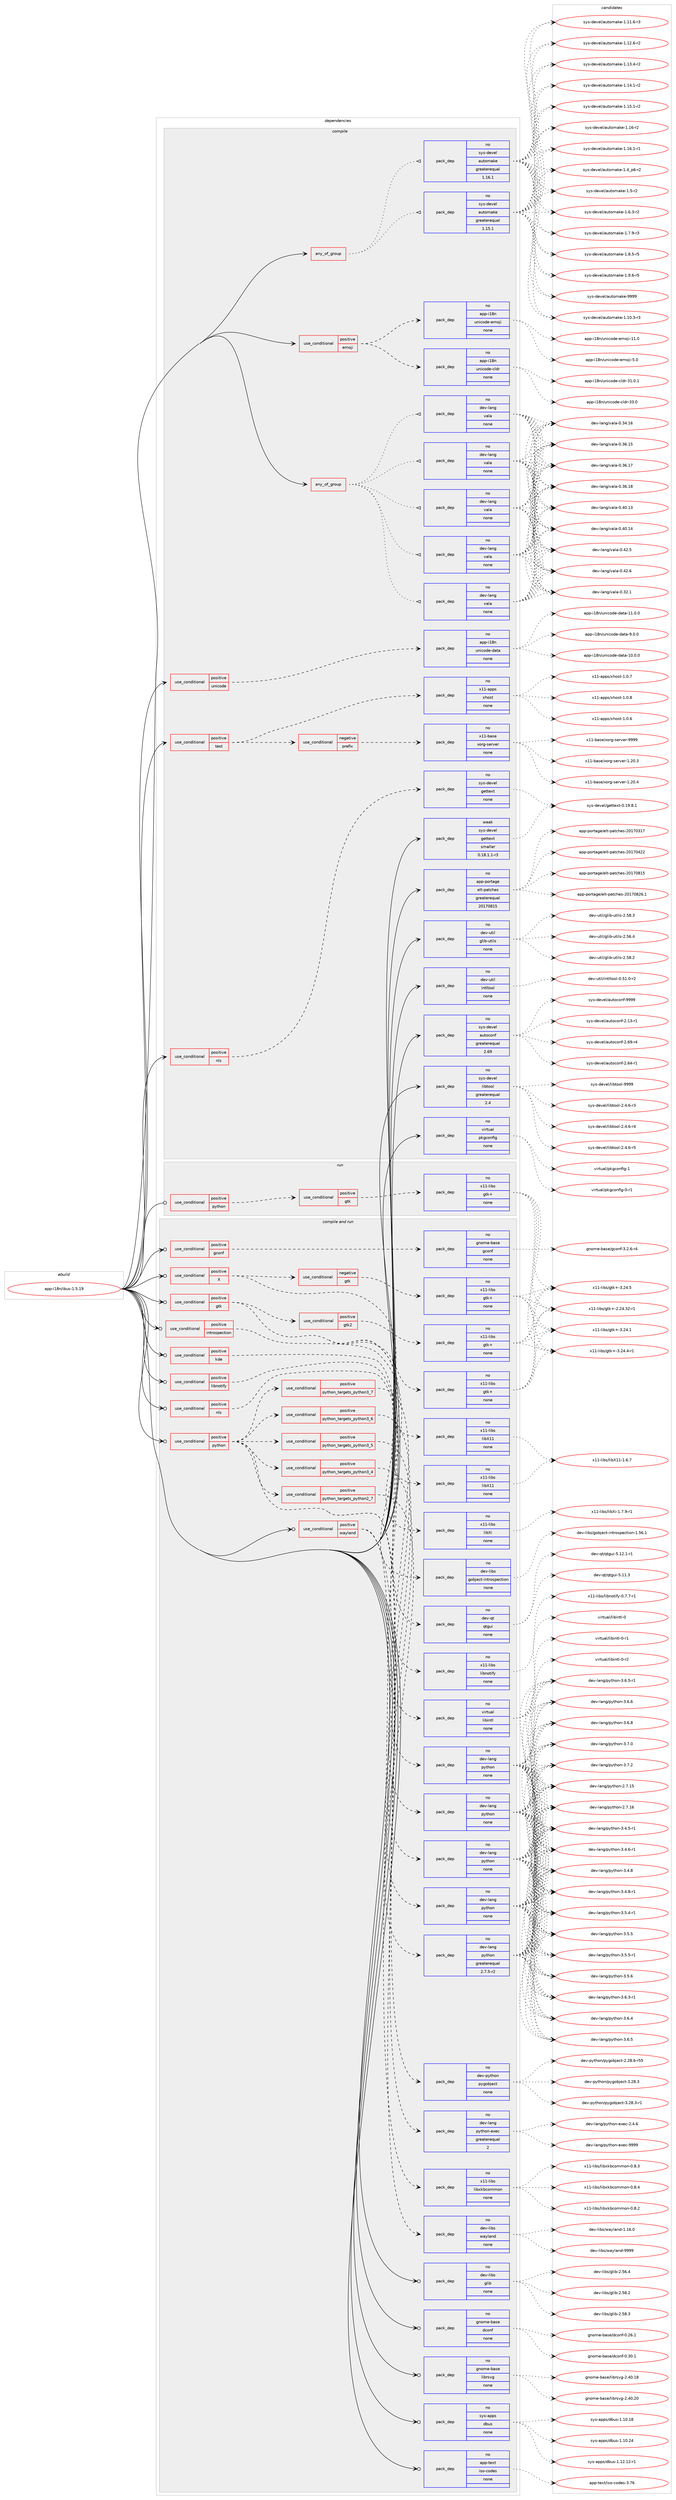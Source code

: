 digraph prolog {

# *************
# Graph options
# *************

newrank=true;
concentrate=true;
compound=true;
graph [rankdir=LR,fontname=Helvetica,fontsize=10,ranksep=1.5];#, ranksep=2.5, nodesep=0.2];
edge  [arrowhead=vee];
node  [fontname=Helvetica,fontsize=10];

# **********
# The ebuild
# **********

subgraph cluster_leftcol {
color=gray;
rank=same;
label=<<i>ebuild</i>>;
id [label="app-i18n/ibus-1.5.19", color=red, width=4, href="../app-i18n/ibus-1.5.19.svg"];
}

# ****************
# The dependencies
# ****************

subgraph cluster_midcol {
color=gray;
label=<<i>dependencies</i>>;
subgraph cluster_compile {
fillcolor="#eeeeee";
style=filled;
label=<<i>compile</i>>;
subgraph any19563 {
dependency1294800 [label=<<TABLE BORDER="0" CELLBORDER="1" CELLSPACING="0" CELLPADDING="4"><TR><TD CELLPADDING="10">any_of_group</TD></TR></TABLE>>, shape=none, color=red];subgraph pack922169 {
dependency1294801 [label=<<TABLE BORDER="0" CELLBORDER="1" CELLSPACING="0" CELLPADDING="4" WIDTH="220"><TR><TD ROWSPAN="6" CELLPADDING="30">pack_dep</TD></TR><TR><TD WIDTH="110">no</TD></TR><TR><TD>dev-lang</TD></TR><TR><TD>vala</TD></TR><TR><TD>none</TD></TR><TR><TD></TD></TR></TABLE>>, shape=none, color=blue];
}
dependency1294800:e -> dependency1294801:w [weight=20,style="dotted",arrowhead="oinv"];
subgraph pack922170 {
dependency1294802 [label=<<TABLE BORDER="0" CELLBORDER="1" CELLSPACING="0" CELLPADDING="4" WIDTH="220"><TR><TD ROWSPAN="6" CELLPADDING="30">pack_dep</TD></TR><TR><TD WIDTH="110">no</TD></TR><TR><TD>dev-lang</TD></TR><TR><TD>vala</TD></TR><TR><TD>none</TD></TR><TR><TD></TD></TR></TABLE>>, shape=none, color=blue];
}
dependency1294800:e -> dependency1294802:w [weight=20,style="dotted",arrowhead="oinv"];
subgraph pack922171 {
dependency1294803 [label=<<TABLE BORDER="0" CELLBORDER="1" CELLSPACING="0" CELLPADDING="4" WIDTH="220"><TR><TD ROWSPAN="6" CELLPADDING="30">pack_dep</TD></TR><TR><TD WIDTH="110">no</TD></TR><TR><TD>dev-lang</TD></TR><TR><TD>vala</TD></TR><TR><TD>none</TD></TR><TR><TD></TD></TR></TABLE>>, shape=none, color=blue];
}
dependency1294800:e -> dependency1294803:w [weight=20,style="dotted",arrowhead="oinv"];
subgraph pack922172 {
dependency1294804 [label=<<TABLE BORDER="0" CELLBORDER="1" CELLSPACING="0" CELLPADDING="4" WIDTH="220"><TR><TD ROWSPAN="6" CELLPADDING="30">pack_dep</TD></TR><TR><TD WIDTH="110">no</TD></TR><TR><TD>dev-lang</TD></TR><TR><TD>vala</TD></TR><TR><TD>none</TD></TR><TR><TD></TD></TR></TABLE>>, shape=none, color=blue];
}
dependency1294800:e -> dependency1294804:w [weight=20,style="dotted",arrowhead="oinv"];
subgraph pack922173 {
dependency1294805 [label=<<TABLE BORDER="0" CELLBORDER="1" CELLSPACING="0" CELLPADDING="4" WIDTH="220"><TR><TD ROWSPAN="6" CELLPADDING="30">pack_dep</TD></TR><TR><TD WIDTH="110">no</TD></TR><TR><TD>dev-lang</TD></TR><TR><TD>vala</TD></TR><TR><TD>none</TD></TR><TR><TD></TD></TR></TABLE>>, shape=none, color=blue];
}
dependency1294800:e -> dependency1294805:w [weight=20,style="dotted",arrowhead="oinv"];
}
id:e -> dependency1294800:w [weight=20,style="solid",arrowhead="vee"];
subgraph any19564 {
dependency1294806 [label=<<TABLE BORDER="0" CELLBORDER="1" CELLSPACING="0" CELLPADDING="4"><TR><TD CELLPADDING="10">any_of_group</TD></TR></TABLE>>, shape=none, color=red];subgraph pack922174 {
dependency1294807 [label=<<TABLE BORDER="0" CELLBORDER="1" CELLSPACING="0" CELLPADDING="4" WIDTH="220"><TR><TD ROWSPAN="6" CELLPADDING="30">pack_dep</TD></TR><TR><TD WIDTH="110">no</TD></TR><TR><TD>sys-devel</TD></TR><TR><TD>automake</TD></TR><TR><TD>greaterequal</TD></TR><TR><TD>1.16.1</TD></TR></TABLE>>, shape=none, color=blue];
}
dependency1294806:e -> dependency1294807:w [weight=20,style="dotted",arrowhead="oinv"];
subgraph pack922175 {
dependency1294808 [label=<<TABLE BORDER="0" CELLBORDER="1" CELLSPACING="0" CELLPADDING="4" WIDTH="220"><TR><TD ROWSPAN="6" CELLPADDING="30">pack_dep</TD></TR><TR><TD WIDTH="110">no</TD></TR><TR><TD>sys-devel</TD></TR><TR><TD>automake</TD></TR><TR><TD>greaterequal</TD></TR><TR><TD>1.15.1</TD></TR></TABLE>>, shape=none, color=blue];
}
dependency1294806:e -> dependency1294808:w [weight=20,style="dotted",arrowhead="oinv"];
}
id:e -> dependency1294806:w [weight=20,style="solid",arrowhead="vee"];
subgraph cond352530 {
dependency1294809 [label=<<TABLE BORDER="0" CELLBORDER="1" CELLSPACING="0" CELLPADDING="4"><TR><TD ROWSPAN="3" CELLPADDING="10">use_conditional</TD></TR><TR><TD>positive</TD></TR><TR><TD>emoji</TD></TR></TABLE>>, shape=none, color=red];
subgraph pack922176 {
dependency1294810 [label=<<TABLE BORDER="0" CELLBORDER="1" CELLSPACING="0" CELLPADDING="4" WIDTH="220"><TR><TD ROWSPAN="6" CELLPADDING="30">pack_dep</TD></TR><TR><TD WIDTH="110">no</TD></TR><TR><TD>app-i18n</TD></TR><TR><TD>unicode-cldr</TD></TR><TR><TD>none</TD></TR><TR><TD></TD></TR></TABLE>>, shape=none, color=blue];
}
dependency1294809:e -> dependency1294810:w [weight=20,style="dashed",arrowhead="vee"];
subgraph pack922177 {
dependency1294811 [label=<<TABLE BORDER="0" CELLBORDER="1" CELLSPACING="0" CELLPADDING="4" WIDTH="220"><TR><TD ROWSPAN="6" CELLPADDING="30">pack_dep</TD></TR><TR><TD WIDTH="110">no</TD></TR><TR><TD>app-i18n</TD></TR><TR><TD>unicode-emoji</TD></TR><TR><TD>none</TD></TR><TR><TD></TD></TR></TABLE>>, shape=none, color=blue];
}
dependency1294809:e -> dependency1294811:w [weight=20,style="dashed",arrowhead="vee"];
}
id:e -> dependency1294809:w [weight=20,style="solid",arrowhead="vee"];
subgraph cond352531 {
dependency1294812 [label=<<TABLE BORDER="0" CELLBORDER="1" CELLSPACING="0" CELLPADDING="4"><TR><TD ROWSPAN="3" CELLPADDING="10">use_conditional</TD></TR><TR><TD>positive</TD></TR><TR><TD>nls</TD></TR></TABLE>>, shape=none, color=red];
subgraph pack922178 {
dependency1294813 [label=<<TABLE BORDER="0" CELLBORDER="1" CELLSPACING="0" CELLPADDING="4" WIDTH="220"><TR><TD ROWSPAN="6" CELLPADDING="30">pack_dep</TD></TR><TR><TD WIDTH="110">no</TD></TR><TR><TD>sys-devel</TD></TR><TR><TD>gettext</TD></TR><TR><TD>none</TD></TR><TR><TD></TD></TR></TABLE>>, shape=none, color=blue];
}
dependency1294812:e -> dependency1294813:w [weight=20,style="dashed",arrowhead="vee"];
}
id:e -> dependency1294812:w [weight=20,style="solid",arrowhead="vee"];
subgraph cond352532 {
dependency1294814 [label=<<TABLE BORDER="0" CELLBORDER="1" CELLSPACING="0" CELLPADDING="4"><TR><TD ROWSPAN="3" CELLPADDING="10">use_conditional</TD></TR><TR><TD>positive</TD></TR><TR><TD>test</TD></TR></TABLE>>, shape=none, color=red];
subgraph cond352533 {
dependency1294815 [label=<<TABLE BORDER="0" CELLBORDER="1" CELLSPACING="0" CELLPADDING="4"><TR><TD ROWSPAN="3" CELLPADDING="10">use_conditional</TD></TR><TR><TD>negative</TD></TR><TR><TD>prefix</TD></TR></TABLE>>, shape=none, color=red];
subgraph pack922179 {
dependency1294816 [label=<<TABLE BORDER="0" CELLBORDER="1" CELLSPACING="0" CELLPADDING="4" WIDTH="220"><TR><TD ROWSPAN="6" CELLPADDING="30">pack_dep</TD></TR><TR><TD WIDTH="110">no</TD></TR><TR><TD>x11-base</TD></TR><TR><TD>xorg-server</TD></TR><TR><TD>none</TD></TR><TR><TD></TD></TR></TABLE>>, shape=none, color=blue];
}
dependency1294815:e -> dependency1294816:w [weight=20,style="dashed",arrowhead="vee"];
}
dependency1294814:e -> dependency1294815:w [weight=20,style="dashed",arrowhead="vee"];
subgraph pack922180 {
dependency1294817 [label=<<TABLE BORDER="0" CELLBORDER="1" CELLSPACING="0" CELLPADDING="4" WIDTH="220"><TR><TD ROWSPAN="6" CELLPADDING="30">pack_dep</TD></TR><TR><TD WIDTH="110">no</TD></TR><TR><TD>x11-apps</TD></TR><TR><TD>xhost</TD></TR><TR><TD>none</TD></TR><TR><TD></TD></TR></TABLE>>, shape=none, color=blue];
}
dependency1294814:e -> dependency1294817:w [weight=20,style="dashed",arrowhead="vee"];
}
id:e -> dependency1294814:w [weight=20,style="solid",arrowhead="vee"];
subgraph cond352534 {
dependency1294818 [label=<<TABLE BORDER="0" CELLBORDER="1" CELLSPACING="0" CELLPADDING="4"><TR><TD ROWSPAN="3" CELLPADDING="10">use_conditional</TD></TR><TR><TD>positive</TD></TR><TR><TD>unicode</TD></TR></TABLE>>, shape=none, color=red];
subgraph pack922181 {
dependency1294819 [label=<<TABLE BORDER="0" CELLBORDER="1" CELLSPACING="0" CELLPADDING="4" WIDTH="220"><TR><TD ROWSPAN="6" CELLPADDING="30">pack_dep</TD></TR><TR><TD WIDTH="110">no</TD></TR><TR><TD>app-i18n</TD></TR><TR><TD>unicode-data</TD></TR><TR><TD>none</TD></TR><TR><TD></TD></TR></TABLE>>, shape=none, color=blue];
}
dependency1294818:e -> dependency1294819:w [weight=20,style="dashed",arrowhead="vee"];
}
id:e -> dependency1294818:w [weight=20,style="solid",arrowhead="vee"];
subgraph pack922182 {
dependency1294820 [label=<<TABLE BORDER="0" CELLBORDER="1" CELLSPACING="0" CELLPADDING="4" WIDTH="220"><TR><TD ROWSPAN="6" CELLPADDING="30">pack_dep</TD></TR><TR><TD WIDTH="110">no</TD></TR><TR><TD>app-portage</TD></TR><TR><TD>elt-patches</TD></TR><TR><TD>greaterequal</TD></TR><TR><TD>20170815</TD></TR></TABLE>>, shape=none, color=blue];
}
id:e -> dependency1294820:w [weight=20,style="solid",arrowhead="vee"];
subgraph pack922183 {
dependency1294821 [label=<<TABLE BORDER="0" CELLBORDER="1" CELLSPACING="0" CELLPADDING="4" WIDTH="220"><TR><TD ROWSPAN="6" CELLPADDING="30">pack_dep</TD></TR><TR><TD WIDTH="110">no</TD></TR><TR><TD>dev-util</TD></TR><TR><TD>glib-utils</TD></TR><TR><TD>none</TD></TR><TR><TD></TD></TR></TABLE>>, shape=none, color=blue];
}
id:e -> dependency1294821:w [weight=20,style="solid",arrowhead="vee"];
subgraph pack922184 {
dependency1294822 [label=<<TABLE BORDER="0" CELLBORDER="1" CELLSPACING="0" CELLPADDING="4" WIDTH="220"><TR><TD ROWSPAN="6" CELLPADDING="30">pack_dep</TD></TR><TR><TD WIDTH="110">no</TD></TR><TR><TD>dev-util</TD></TR><TR><TD>intltool</TD></TR><TR><TD>none</TD></TR><TR><TD></TD></TR></TABLE>>, shape=none, color=blue];
}
id:e -> dependency1294822:w [weight=20,style="solid",arrowhead="vee"];
subgraph pack922185 {
dependency1294823 [label=<<TABLE BORDER="0" CELLBORDER="1" CELLSPACING="0" CELLPADDING="4" WIDTH="220"><TR><TD ROWSPAN="6" CELLPADDING="30">pack_dep</TD></TR><TR><TD WIDTH="110">no</TD></TR><TR><TD>sys-devel</TD></TR><TR><TD>autoconf</TD></TR><TR><TD>greaterequal</TD></TR><TR><TD>2.69</TD></TR></TABLE>>, shape=none, color=blue];
}
id:e -> dependency1294823:w [weight=20,style="solid",arrowhead="vee"];
subgraph pack922186 {
dependency1294824 [label=<<TABLE BORDER="0" CELLBORDER="1" CELLSPACING="0" CELLPADDING="4" WIDTH="220"><TR><TD ROWSPAN="6" CELLPADDING="30">pack_dep</TD></TR><TR><TD WIDTH="110">no</TD></TR><TR><TD>sys-devel</TD></TR><TR><TD>libtool</TD></TR><TR><TD>greaterequal</TD></TR><TR><TD>2.4</TD></TR></TABLE>>, shape=none, color=blue];
}
id:e -> dependency1294824:w [weight=20,style="solid",arrowhead="vee"];
subgraph pack922187 {
dependency1294825 [label=<<TABLE BORDER="0" CELLBORDER="1" CELLSPACING="0" CELLPADDING="4" WIDTH="220"><TR><TD ROWSPAN="6" CELLPADDING="30">pack_dep</TD></TR><TR><TD WIDTH="110">no</TD></TR><TR><TD>virtual</TD></TR><TR><TD>pkgconfig</TD></TR><TR><TD>none</TD></TR><TR><TD></TD></TR></TABLE>>, shape=none, color=blue];
}
id:e -> dependency1294825:w [weight=20,style="solid",arrowhead="vee"];
subgraph pack922188 {
dependency1294826 [label=<<TABLE BORDER="0" CELLBORDER="1" CELLSPACING="0" CELLPADDING="4" WIDTH="220"><TR><TD ROWSPAN="6" CELLPADDING="30">pack_dep</TD></TR><TR><TD WIDTH="110">weak</TD></TR><TR><TD>sys-devel</TD></TR><TR><TD>gettext</TD></TR><TR><TD>smaller</TD></TR><TR><TD>0.18.1.1-r3</TD></TR></TABLE>>, shape=none, color=blue];
}
id:e -> dependency1294826:w [weight=20,style="solid",arrowhead="vee"];
}
subgraph cluster_compileandrun {
fillcolor="#eeeeee";
style=filled;
label=<<i>compile and run</i>>;
subgraph cond352535 {
dependency1294827 [label=<<TABLE BORDER="0" CELLBORDER="1" CELLSPACING="0" CELLPADDING="4"><TR><TD ROWSPAN="3" CELLPADDING="10">use_conditional</TD></TR><TR><TD>positive</TD></TR><TR><TD>X</TD></TR></TABLE>>, shape=none, color=red];
subgraph pack922189 {
dependency1294828 [label=<<TABLE BORDER="0" CELLBORDER="1" CELLSPACING="0" CELLPADDING="4" WIDTH="220"><TR><TD ROWSPAN="6" CELLPADDING="30">pack_dep</TD></TR><TR><TD WIDTH="110">no</TD></TR><TR><TD>x11-libs</TD></TR><TR><TD>libX11</TD></TR><TR><TD>none</TD></TR><TR><TD></TD></TR></TABLE>>, shape=none, color=blue];
}
dependency1294827:e -> dependency1294828:w [weight=20,style="dashed",arrowhead="vee"];
subgraph cond352536 {
dependency1294829 [label=<<TABLE BORDER="0" CELLBORDER="1" CELLSPACING="0" CELLPADDING="4"><TR><TD ROWSPAN="3" CELLPADDING="10">use_conditional</TD></TR><TR><TD>negative</TD></TR><TR><TD>gtk</TD></TR></TABLE>>, shape=none, color=red];
subgraph pack922190 {
dependency1294830 [label=<<TABLE BORDER="0" CELLBORDER="1" CELLSPACING="0" CELLPADDING="4" WIDTH="220"><TR><TD ROWSPAN="6" CELLPADDING="30">pack_dep</TD></TR><TR><TD WIDTH="110">no</TD></TR><TR><TD>x11-libs</TD></TR><TR><TD>gtk+</TD></TR><TR><TD>none</TD></TR><TR><TD></TD></TR></TABLE>>, shape=none, color=blue];
}
dependency1294829:e -> dependency1294830:w [weight=20,style="dashed",arrowhead="vee"];
}
dependency1294827:e -> dependency1294829:w [weight=20,style="dashed",arrowhead="vee"];
}
id:e -> dependency1294827:w [weight=20,style="solid",arrowhead="odotvee"];
subgraph cond352537 {
dependency1294831 [label=<<TABLE BORDER="0" CELLBORDER="1" CELLSPACING="0" CELLPADDING="4"><TR><TD ROWSPAN="3" CELLPADDING="10">use_conditional</TD></TR><TR><TD>positive</TD></TR><TR><TD>gconf</TD></TR></TABLE>>, shape=none, color=red];
subgraph pack922191 {
dependency1294832 [label=<<TABLE BORDER="0" CELLBORDER="1" CELLSPACING="0" CELLPADDING="4" WIDTH="220"><TR><TD ROWSPAN="6" CELLPADDING="30">pack_dep</TD></TR><TR><TD WIDTH="110">no</TD></TR><TR><TD>gnome-base</TD></TR><TR><TD>gconf</TD></TR><TR><TD>none</TD></TR><TR><TD></TD></TR></TABLE>>, shape=none, color=blue];
}
dependency1294831:e -> dependency1294832:w [weight=20,style="dashed",arrowhead="vee"];
}
id:e -> dependency1294831:w [weight=20,style="solid",arrowhead="odotvee"];
subgraph cond352538 {
dependency1294833 [label=<<TABLE BORDER="0" CELLBORDER="1" CELLSPACING="0" CELLPADDING="4"><TR><TD ROWSPAN="3" CELLPADDING="10">use_conditional</TD></TR><TR><TD>positive</TD></TR><TR><TD>gtk</TD></TR></TABLE>>, shape=none, color=red];
subgraph pack922192 {
dependency1294834 [label=<<TABLE BORDER="0" CELLBORDER="1" CELLSPACING="0" CELLPADDING="4" WIDTH="220"><TR><TD ROWSPAN="6" CELLPADDING="30">pack_dep</TD></TR><TR><TD WIDTH="110">no</TD></TR><TR><TD>x11-libs</TD></TR><TR><TD>gtk+</TD></TR><TR><TD>none</TD></TR><TR><TD></TD></TR></TABLE>>, shape=none, color=blue];
}
dependency1294833:e -> dependency1294834:w [weight=20,style="dashed",arrowhead="vee"];
subgraph pack922193 {
dependency1294835 [label=<<TABLE BORDER="0" CELLBORDER="1" CELLSPACING="0" CELLPADDING="4" WIDTH="220"><TR><TD ROWSPAN="6" CELLPADDING="30">pack_dep</TD></TR><TR><TD WIDTH="110">no</TD></TR><TR><TD>x11-libs</TD></TR><TR><TD>libX11</TD></TR><TR><TD>none</TD></TR><TR><TD></TD></TR></TABLE>>, shape=none, color=blue];
}
dependency1294833:e -> dependency1294835:w [weight=20,style="dashed",arrowhead="vee"];
subgraph pack922194 {
dependency1294836 [label=<<TABLE BORDER="0" CELLBORDER="1" CELLSPACING="0" CELLPADDING="4" WIDTH="220"><TR><TD ROWSPAN="6" CELLPADDING="30">pack_dep</TD></TR><TR><TD WIDTH="110">no</TD></TR><TR><TD>x11-libs</TD></TR><TR><TD>libXi</TD></TR><TR><TD>none</TD></TR><TR><TD></TD></TR></TABLE>>, shape=none, color=blue];
}
dependency1294833:e -> dependency1294836:w [weight=20,style="dashed",arrowhead="vee"];
subgraph cond352539 {
dependency1294837 [label=<<TABLE BORDER="0" CELLBORDER="1" CELLSPACING="0" CELLPADDING="4"><TR><TD ROWSPAN="3" CELLPADDING="10">use_conditional</TD></TR><TR><TD>positive</TD></TR><TR><TD>gtk2</TD></TR></TABLE>>, shape=none, color=red];
subgraph pack922195 {
dependency1294838 [label=<<TABLE BORDER="0" CELLBORDER="1" CELLSPACING="0" CELLPADDING="4" WIDTH="220"><TR><TD ROWSPAN="6" CELLPADDING="30">pack_dep</TD></TR><TR><TD WIDTH="110">no</TD></TR><TR><TD>x11-libs</TD></TR><TR><TD>gtk+</TD></TR><TR><TD>none</TD></TR><TR><TD></TD></TR></TABLE>>, shape=none, color=blue];
}
dependency1294837:e -> dependency1294838:w [weight=20,style="dashed",arrowhead="vee"];
}
dependency1294833:e -> dependency1294837:w [weight=20,style="dashed",arrowhead="vee"];
}
id:e -> dependency1294833:w [weight=20,style="solid",arrowhead="odotvee"];
subgraph cond352540 {
dependency1294839 [label=<<TABLE BORDER="0" CELLBORDER="1" CELLSPACING="0" CELLPADDING="4"><TR><TD ROWSPAN="3" CELLPADDING="10">use_conditional</TD></TR><TR><TD>positive</TD></TR><TR><TD>introspection</TD></TR></TABLE>>, shape=none, color=red];
subgraph pack922196 {
dependency1294840 [label=<<TABLE BORDER="0" CELLBORDER="1" CELLSPACING="0" CELLPADDING="4" WIDTH="220"><TR><TD ROWSPAN="6" CELLPADDING="30">pack_dep</TD></TR><TR><TD WIDTH="110">no</TD></TR><TR><TD>dev-libs</TD></TR><TR><TD>gobject-introspection</TD></TR><TR><TD>none</TD></TR><TR><TD></TD></TR></TABLE>>, shape=none, color=blue];
}
dependency1294839:e -> dependency1294840:w [weight=20,style="dashed",arrowhead="vee"];
}
id:e -> dependency1294839:w [weight=20,style="solid",arrowhead="odotvee"];
subgraph cond352541 {
dependency1294841 [label=<<TABLE BORDER="0" CELLBORDER="1" CELLSPACING="0" CELLPADDING="4"><TR><TD ROWSPAN="3" CELLPADDING="10">use_conditional</TD></TR><TR><TD>positive</TD></TR><TR><TD>kde</TD></TR></TABLE>>, shape=none, color=red];
subgraph pack922197 {
dependency1294842 [label=<<TABLE BORDER="0" CELLBORDER="1" CELLSPACING="0" CELLPADDING="4" WIDTH="220"><TR><TD ROWSPAN="6" CELLPADDING="30">pack_dep</TD></TR><TR><TD WIDTH="110">no</TD></TR><TR><TD>dev-qt</TD></TR><TR><TD>qtgui</TD></TR><TR><TD>none</TD></TR><TR><TD></TD></TR></TABLE>>, shape=none, color=blue];
}
dependency1294841:e -> dependency1294842:w [weight=20,style="dashed",arrowhead="vee"];
}
id:e -> dependency1294841:w [weight=20,style="solid",arrowhead="odotvee"];
subgraph cond352542 {
dependency1294843 [label=<<TABLE BORDER="0" CELLBORDER="1" CELLSPACING="0" CELLPADDING="4"><TR><TD ROWSPAN="3" CELLPADDING="10">use_conditional</TD></TR><TR><TD>positive</TD></TR><TR><TD>libnotify</TD></TR></TABLE>>, shape=none, color=red];
subgraph pack922198 {
dependency1294844 [label=<<TABLE BORDER="0" CELLBORDER="1" CELLSPACING="0" CELLPADDING="4" WIDTH="220"><TR><TD ROWSPAN="6" CELLPADDING="30">pack_dep</TD></TR><TR><TD WIDTH="110">no</TD></TR><TR><TD>x11-libs</TD></TR><TR><TD>libnotify</TD></TR><TR><TD>none</TD></TR><TR><TD></TD></TR></TABLE>>, shape=none, color=blue];
}
dependency1294843:e -> dependency1294844:w [weight=20,style="dashed",arrowhead="vee"];
}
id:e -> dependency1294843:w [weight=20,style="solid",arrowhead="odotvee"];
subgraph cond352543 {
dependency1294845 [label=<<TABLE BORDER="0" CELLBORDER="1" CELLSPACING="0" CELLPADDING="4"><TR><TD ROWSPAN="3" CELLPADDING="10">use_conditional</TD></TR><TR><TD>positive</TD></TR><TR><TD>nls</TD></TR></TABLE>>, shape=none, color=red];
subgraph pack922199 {
dependency1294846 [label=<<TABLE BORDER="0" CELLBORDER="1" CELLSPACING="0" CELLPADDING="4" WIDTH="220"><TR><TD ROWSPAN="6" CELLPADDING="30">pack_dep</TD></TR><TR><TD WIDTH="110">no</TD></TR><TR><TD>virtual</TD></TR><TR><TD>libintl</TD></TR><TR><TD>none</TD></TR><TR><TD></TD></TR></TABLE>>, shape=none, color=blue];
}
dependency1294845:e -> dependency1294846:w [weight=20,style="dashed",arrowhead="vee"];
}
id:e -> dependency1294845:w [weight=20,style="solid",arrowhead="odotvee"];
subgraph cond352544 {
dependency1294847 [label=<<TABLE BORDER="0" CELLBORDER="1" CELLSPACING="0" CELLPADDING="4"><TR><TD ROWSPAN="3" CELLPADDING="10">use_conditional</TD></TR><TR><TD>positive</TD></TR><TR><TD>python</TD></TR></TABLE>>, shape=none, color=red];
subgraph cond352545 {
dependency1294848 [label=<<TABLE BORDER="0" CELLBORDER="1" CELLSPACING="0" CELLPADDING="4"><TR><TD ROWSPAN="3" CELLPADDING="10">use_conditional</TD></TR><TR><TD>positive</TD></TR><TR><TD>python_targets_python2_7</TD></TR></TABLE>>, shape=none, color=red];
subgraph pack922200 {
dependency1294849 [label=<<TABLE BORDER="0" CELLBORDER="1" CELLSPACING="0" CELLPADDING="4" WIDTH="220"><TR><TD ROWSPAN="6" CELLPADDING="30">pack_dep</TD></TR><TR><TD WIDTH="110">no</TD></TR><TR><TD>dev-lang</TD></TR><TR><TD>python</TD></TR><TR><TD>greaterequal</TD></TR><TR><TD>2.7.5-r2</TD></TR></TABLE>>, shape=none, color=blue];
}
dependency1294848:e -> dependency1294849:w [weight=20,style="dashed",arrowhead="vee"];
}
dependency1294847:e -> dependency1294848:w [weight=20,style="dashed",arrowhead="vee"];
subgraph cond352546 {
dependency1294850 [label=<<TABLE BORDER="0" CELLBORDER="1" CELLSPACING="0" CELLPADDING="4"><TR><TD ROWSPAN="3" CELLPADDING="10">use_conditional</TD></TR><TR><TD>positive</TD></TR><TR><TD>python_targets_python3_4</TD></TR></TABLE>>, shape=none, color=red];
subgraph pack922201 {
dependency1294851 [label=<<TABLE BORDER="0" CELLBORDER="1" CELLSPACING="0" CELLPADDING="4" WIDTH="220"><TR><TD ROWSPAN="6" CELLPADDING="30">pack_dep</TD></TR><TR><TD WIDTH="110">no</TD></TR><TR><TD>dev-lang</TD></TR><TR><TD>python</TD></TR><TR><TD>none</TD></TR><TR><TD></TD></TR></TABLE>>, shape=none, color=blue];
}
dependency1294850:e -> dependency1294851:w [weight=20,style="dashed",arrowhead="vee"];
}
dependency1294847:e -> dependency1294850:w [weight=20,style="dashed",arrowhead="vee"];
subgraph cond352547 {
dependency1294852 [label=<<TABLE BORDER="0" CELLBORDER="1" CELLSPACING="0" CELLPADDING="4"><TR><TD ROWSPAN="3" CELLPADDING="10">use_conditional</TD></TR><TR><TD>positive</TD></TR><TR><TD>python_targets_python3_5</TD></TR></TABLE>>, shape=none, color=red];
subgraph pack922202 {
dependency1294853 [label=<<TABLE BORDER="0" CELLBORDER="1" CELLSPACING="0" CELLPADDING="4" WIDTH="220"><TR><TD ROWSPAN="6" CELLPADDING="30">pack_dep</TD></TR><TR><TD WIDTH="110">no</TD></TR><TR><TD>dev-lang</TD></TR><TR><TD>python</TD></TR><TR><TD>none</TD></TR><TR><TD></TD></TR></TABLE>>, shape=none, color=blue];
}
dependency1294852:e -> dependency1294853:w [weight=20,style="dashed",arrowhead="vee"];
}
dependency1294847:e -> dependency1294852:w [weight=20,style="dashed",arrowhead="vee"];
subgraph cond352548 {
dependency1294854 [label=<<TABLE BORDER="0" CELLBORDER="1" CELLSPACING="0" CELLPADDING="4"><TR><TD ROWSPAN="3" CELLPADDING="10">use_conditional</TD></TR><TR><TD>positive</TD></TR><TR><TD>python_targets_python3_6</TD></TR></TABLE>>, shape=none, color=red];
subgraph pack922203 {
dependency1294855 [label=<<TABLE BORDER="0" CELLBORDER="1" CELLSPACING="0" CELLPADDING="4" WIDTH="220"><TR><TD ROWSPAN="6" CELLPADDING="30">pack_dep</TD></TR><TR><TD WIDTH="110">no</TD></TR><TR><TD>dev-lang</TD></TR><TR><TD>python</TD></TR><TR><TD>none</TD></TR><TR><TD></TD></TR></TABLE>>, shape=none, color=blue];
}
dependency1294854:e -> dependency1294855:w [weight=20,style="dashed",arrowhead="vee"];
}
dependency1294847:e -> dependency1294854:w [weight=20,style="dashed",arrowhead="vee"];
subgraph cond352549 {
dependency1294856 [label=<<TABLE BORDER="0" CELLBORDER="1" CELLSPACING="0" CELLPADDING="4"><TR><TD ROWSPAN="3" CELLPADDING="10">use_conditional</TD></TR><TR><TD>positive</TD></TR><TR><TD>python_targets_python3_7</TD></TR></TABLE>>, shape=none, color=red];
subgraph pack922204 {
dependency1294857 [label=<<TABLE BORDER="0" CELLBORDER="1" CELLSPACING="0" CELLPADDING="4" WIDTH="220"><TR><TD ROWSPAN="6" CELLPADDING="30">pack_dep</TD></TR><TR><TD WIDTH="110">no</TD></TR><TR><TD>dev-lang</TD></TR><TR><TD>python</TD></TR><TR><TD>none</TD></TR><TR><TD></TD></TR></TABLE>>, shape=none, color=blue];
}
dependency1294856:e -> dependency1294857:w [weight=20,style="dashed",arrowhead="vee"];
}
dependency1294847:e -> dependency1294856:w [weight=20,style="dashed",arrowhead="vee"];
subgraph pack922205 {
dependency1294858 [label=<<TABLE BORDER="0" CELLBORDER="1" CELLSPACING="0" CELLPADDING="4" WIDTH="220"><TR><TD ROWSPAN="6" CELLPADDING="30">pack_dep</TD></TR><TR><TD WIDTH="110">no</TD></TR><TR><TD>dev-lang</TD></TR><TR><TD>python-exec</TD></TR><TR><TD>greaterequal</TD></TR><TR><TD>2</TD></TR></TABLE>>, shape=none, color=blue];
}
dependency1294847:e -> dependency1294858:w [weight=20,style="dashed",arrowhead="vee"];
subgraph pack922206 {
dependency1294859 [label=<<TABLE BORDER="0" CELLBORDER="1" CELLSPACING="0" CELLPADDING="4" WIDTH="220"><TR><TD ROWSPAN="6" CELLPADDING="30">pack_dep</TD></TR><TR><TD WIDTH="110">no</TD></TR><TR><TD>dev-python</TD></TR><TR><TD>pygobject</TD></TR><TR><TD>none</TD></TR><TR><TD></TD></TR></TABLE>>, shape=none, color=blue];
}
dependency1294847:e -> dependency1294859:w [weight=20,style="dashed",arrowhead="vee"];
}
id:e -> dependency1294847:w [weight=20,style="solid",arrowhead="odotvee"];
subgraph cond352550 {
dependency1294860 [label=<<TABLE BORDER="0" CELLBORDER="1" CELLSPACING="0" CELLPADDING="4"><TR><TD ROWSPAN="3" CELLPADDING="10">use_conditional</TD></TR><TR><TD>positive</TD></TR><TR><TD>wayland</TD></TR></TABLE>>, shape=none, color=red];
subgraph pack922207 {
dependency1294861 [label=<<TABLE BORDER="0" CELLBORDER="1" CELLSPACING="0" CELLPADDING="4" WIDTH="220"><TR><TD ROWSPAN="6" CELLPADDING="30">pack_dep</TD></TR><TR><TD WIDTH="110">no</TD></TR><TR><TD>dev-libs</TD></TR><TR><TD>wayland</TD></TR><TR><TD>none</TD></TR><TR><TD></TD></TR></TABLE>>, shape=none, color=blue];
}
dependency1294860:e -> dependency1294861:w [weight=20,style="dashed",arrowhead="vee"];
subgraph pack922208 {
dependency1294862 [label=<<TABLE BORDER="0" CELLBORDER="1" CELLSPACING="0" CELLPADDING="4" WIDTH="220"><TR><TD ROWSPAN="6" CELLPADDING="30">pack_dep</TD></TR><TR><TD WIDTH="110">no</TD></TR><TR><TD>x11-libs</TD></TR><TR><TD>libxkbcommon</TD></TR><TR><TD>none</TD></TR><TR><TD></TD></TR></TABLE>>, shape=none, color=blue];
}
dependency1294860:e -> dependency1294862:w [weight=20,style="dashed",arrowhead="vee"];
}
id:e -> dependency1294860:w [weight=20,style="solid",arrowhead="odotvee"];
subgraph pack922209 {
dependency1294863 [label=<<TABLE BORDER="0" CELLBORDER="1" CELLSPACING="0" CELLPADDING="4" WIDTH="220"><TR><TD ROWSPAN="6" CELLPADDING="30">pack_dep</TD></TR><TR><TD WIDTH="110">no</TD></TR><TR><TD>app-text</TD></TR><TR><TD>iso-codes</TD></TR><TR><TD>none</TD></TR><TR><TD></TD></TR></TABLE>>, shape=none, color=blue];
}
id:e -> dependency1294863:w [weight=20,style="solid",arrowhead="odotvee"];
subgraph pack922210 {
dependency1294864 [label=<<TABLE BORDER="0" CELLBORDER="1" CELLSPACING="0" CELLPADDING="4" WIDTH="220"><TR><TD ROWSPAN="6" CELLPADDING="30">pack_dep</TD></TR><TR><TD WIDTH="110">no</TD></TR><TR><TD>dev-libs</TD></TR><TR><TD>glib</TD></TR><TR><TD>none</TD></TR><TR><TD></TD></TR></TABLE>>, shape=none, color=blue];
}
id:e -> dependency1294864:w [weight=20,style="solid",arrowhead="odotvee"];
subgraph pack922211 {
dependency1294865 [label=<<TABLE BORDER="0" CELLBORDER="1" CELLSPACING="0" CELLPADDING="4" WIDTH="220"><TR><TD ROWSPAN="6" CELLPADDING="30">pack_dep</TD></TR><TR><TD WIDTH="110">no</TD></TR><TR><TD>gnome-base</TD></TR><TR><TD>dconf</TD></TR><TR><TD>none</TD></TR><TR><TD></TD></TR></TABLE>>, shape=none, color=blue];
}
id:e -> dependency1294865:w [weight=20,style="solid",arrowhead="odotvee"];
subgraph pack922212 {
dependency1294866 [label=<<TABLE BORDER="0" CELLBORDER="1" CELLSPACING="0" CELLPADDING="4" WIDTH="220"><TR><TD ROWSPAN="6" CELLPADDING="30">pack_dep</TD></TR><TR><TD WIDTH="110">no</TD></TR><TR><TD>gnome-base</TD></TR><TR><TD>librsvg</TD></TR><TR><TD>none</TD></TR><TR><TD></TD></TR></TABLE>>, shape=none, color=blue];
}
id:e -> dependency1294866:w [weight=20,style="solid",arrowhead="odotvee"];
subgraph pack922213 {
dependency1294867 [label=<<TABLE BORDER="0" CELLBORDER="1" CELLSPACING="0" CELLPADDING="4" WIDTH="220"><TR><TD ROWSPAN="6" CELLPADDING="30">pack_dep</TD></TR><TR><TD WIDTH="110">no</TD></TR><TR><TD>sys-apps</TD></TR><TR><TD>dbus</TD></TR><TR><TD>none</TD></TR><TR><TD></TD></TR></TABLE>>, shape=none, color=blue];
}
id:e -> dependency1294867:w [weight=20,style="solid",arrowhead="odotvee"];
}
subgraph cluster_run {
fillcolor="#eeeeee";
style=filled;
label=<<i>run</i>>;
subgraph cond352551 {
dependency1294868 [label=<<TABLE BORDER="0" CELLBORDER="1" CELLSPACING="0" CELLPADDING="4"><TR><TD ROWSPAN="3" CELLPADDING="10">use_conditional</TD></TR><TR><TD>positive</TD></TR><TR><TD>python</TD></TR></TABLE>>, shape=none, color=red];
subgraph cond352552 {
dependency1294869 [label=<<TABLE BORDER="0" CELLBORDER="1" CELLSPACING="0" CELLPADDING="4"><TR><TD ROWSPAN="3" CELLPADDING="10">use_conditional</TD></TR><TR><TD>positive</TD></TR><TR><TD>gtk</TD></TR></TABLE>>, shape=none, color=red];
subgraph pack922214 {
dependency1294870 [label=<<TABLE BORDER="0" CELLBORDER="1" CELLSPACING="0" CELLPADDING="4" WIDTH="220"><TR><TD ROWSPAN="6" CELLPADDING="30">pack_dep</TD></TR><TR><TD WIDTH="110">no</TD></TR><TR><TD>x11-libs</TD></TR><TR><TD>gtk+</TD></TR><TR><TD>none</TD></TR><TR><TD></TD></TR></TABLE>>, shape=none, color=blue];
}
dependency1294869:e -> dependency1294870:w [weight=20,style="dashed",arrowhead="vee"];
}
dependency1294868:e -> dependency1294869:w [weight=20,style="dashed",arrowhead="vee"];
}
id:e -> dependency1294868:w [weight=20,style="solid",arrowhead="odot"];
}
}

# **************
# The candidates
# **************

subgraph cluster_choices {
rank=same;
color=gray;
label=<<i>candidates</i>>;

subgraph choice922169 {
color=black;
nodesep=1;
choice100101118451089711010347118971089745484651504649 [label="dev-lang/vala-0.32.1", color=red, width=4,href="../dev-lang/vala-0.32.1.svg"];
choice10010111845108971101034711897108974548465152464954 [label="dev-lang/vala-0.34.16", color=red, width=4,href="../dev-lang/vala-0.34.16.svg"];
choice10010111845108971101034711897108974548465154464953 [label="dev-lang/vala-0.36.15", color=red, width=4,href="../dev-lang/vala-0.36.15.svg"];
choice10010111845108971101034711897108974548465154464955 [label="dev-lang/vala-0.36.17", color=red, width=4,href="../dev-lang/vala-0.36.17.svg"];
choice10010111845108971101034711897108974548465154464956 [label="dev-lang/vala-0.36.18", color=red, width=4,href="../dev-lang/vala-0.36.18.svg"];
choice10010111845108971101034711897108974548465248464951 [label="dev-lang/vala-0.40.13", color=red, width=4,href="../dev-lang/vala-0.40.13.svg"];
choice10010111845108971101034711897108974548465248464952 [label="dev-lang/vala-0.40.14", color=red, width=4,href="../dev-lang/vala-0.40.14.svg"];
choice100101118451089711010347118971089745484652504653 [label="dev-lang/vala-0.42.5", color=red, width=4,href="../dev-lang/vala-0.42.5.svg"];
choice100101118451089711010347118971089745484652504654 [label="dev-lang/vala-0.42.6", color=red, width=4,href="../dev-lang/vala-0.42.6.svg"];
dependency1294801:e -> choice100101118451089711010347118971089745484651504649:w [style=dotted,weight="100"];
dependency1294801:e -> choice10010111845108971101034711897108974548465152464954:w [style=dotted,weight="100"];
dependency1294801:e -> choice10010111845108971101034711897108974548465154464953:w [style=dotted,weight="100"];
dependency1294801:e -> choice10010111845108971101034711897108974548465154464955:w [style=dotted,weight="100"];
dependency1294801:e -> choice10010111845108971101034711897108974548465154464956:w [style=dotted,weight="100"];
dependency1294801:e -> choice10010111845108971101034711897108974548465248464951:w [style=dotted,weight="100"];
dependency1294801:e -> choice10010111845108971101034711897108974548465248464952:w [style=dotted,weight="100"];
dependency1294801:e -> choice100101118451089711010347118971089745484652504653:w [style=dotted,weight="100"];
dependency1294801:e -> choice100101118451089711010347118971089745484652504654:w [style=dotted,weight="100"];
}
subgraph choice922170 {
color=black;
nodesep=1;
choice100101118451089711010347118971089745484651504649 [label="dev-lang/vala-0.32.1", color=red, width=4,href="../dev-lang/vala-0.32.1.svg"];
choice10010111845108971101034711897108974548465152464954 [label="dev-lang/vala-0.34.16", color=red, width=4,href="../dev-lang/vala-0.34.16.svg"];
choice10010111845108971101034711897108974548465154464953 [label="dev-lang/vala-0.36.15", color=red, width=4,href="../dev-lang/vala-0.36.15.svg"];
choice10010111845108971101034711897108974548465154464955 [label="dev-lang/vala-0.36.17", color=red, width=4,href="../dev-lang/vala-0.36.17.svg"];
choice10010111845108971101034711897108974548465154464956 [label="dev-lang/vala-0.36.18", color=red, width=4,href="../dev-lang/vala-0.36.18.svg"];
choice10010111845108971101034711897108974548465248464951 [label="dev-lang/vala-0.40.13", color=red, width=4,href="../dev-lang/vala-0.40.13.svg"];
choice10010111845108971101034711897108974548465248464952 [label="dev-lang/vala-0.40.14", color=red, width=4,href="../dev-lang/vala-0.40.14.svg"];
choice100101118451089711010347118971089745484652504653 [label="dev-lang/vala-0.42.5", color=red, width=4,href="../dev-lang/vala-0.42.5.svg"];
choice100101118451089711010347118971089745484652504654 [label="dev-lang/vala-0.42.6", color=red, width=4,href="../dev-lang/vala-0.42.6.svg"];
dependency1294802:e -> choice100101118451089711010347118971089745484651504649:w [style=dotted,weight="100"];
dependency1294802:e -> choice10010111845108971101034711897108974548465152464954:w [style=dotted,weight="100"];
dependency1294802:e -> choice10010111845108971101034711897108974548465154464953:w [style=dotted,weight="100"];
dependency1294802:e -> choice10010111845108971101034711897108974548465154464955:w [style=dotted,weight="100"];
dependency1294802:e -> choice10010111845108971101034711897108974548465154464956:w [style=dotted,weight="100"];
dependency1294802:e -> choice10010111845108971101034711897108974548465248464951:w [style=dotted,weight="100"];
dependency1294802:e -> choice10010111845108971101034711897108974548465248464952:w [style=dotted,weight="100"];
dependency1294802:e -> choice100101118451089711010347118971089745484652504653:w [style=dotted,weight="100"];
dependency1294802:e -> choice100101118451089711010347118971089745484652504654:w [style=dotted,weight="100"];
}
subgraph choice922171 {
color=black;
nodesep=1;
choice100101118451089711010347118971089745484651504649 [label="dev-lang/vala-0.32.1", color=red, width=4,href="../dev-lang/vala-0.32.1.svg"];
choice10010111845108971101034711897108974548465152464954 [label="dev-lang/vala-0.34.16", color=red, width=4,href="../dev-lang/vala-0.34.16.svg"];
choice10010111845108971101034711897108974548465154464953 [label="dev-lang/vala-0.36.15", color=red, width=4,href="../dev-lang/vala-0.36.15.svg"];
choice10010111845108971101034711897108974548465154464955 [label="dev-lang/vala-0.36.17", color=red, width=4,href="../dev-lang/vala-0.36.17.svg"];
choice10010111845108971101034711897108974548465154464956 [label="dev-lang/vala-0.36.18", color=red, width=4,href="../dev-lang/vala-0.36.18.svg"];
choice10010111845108971101034711897108974548465248464951 [label="dev-lang/vala-0.40.13", color=red, width=4,href="../dev-lang/vala-0.40.13.svg"];
choice10010111845108971101034711897108974548465248464952 [label="dev-lang/vala-0.40.14", color=red, width=4,href="../dev-lang/vala-0.40.14.svg"];
choice100101118451089711010347118971089745484652504653 [label="dev-lang/vala-0.42.5", color=red, width=4,href="../dev-lang/vala-0.42.5.svg"];
choice100101118451089711010347118971089745484652504654 [label="dev-lang/vala-0.42.6", color=red, width=4,href="../dev-lang/vala-0.42.6.svg"];
dependency1294803:e -> choice100101118451089711010347118971089745484651504649:w [style=dotted,weight="100"];
dependency1294803:e -> choice10010111845108971101034711897108974548465152464954:w [style=dotted,weight="100"];
dependency1294803:e -> choice10010111845108971101034711897108974548465154464953:w [style=dotted,weight="100"];
dependency1294803:e -> choice10010111845108971101034711897108974548465154464955:w [style=dotted,weight="100"];
dependency1294803:e -> choice10010111845108971101034711897108974548465154464956:w [style=dotted,weight="100"];
dependency1294803:e -> choice10010111845108971101034711897108974548465248464951:w [style=dotted,weight="100"];
dependency1294803:e -> choice10010111845108971101034711897108974548465248464952:w [style=dotted,weight="100"];
dependency1294803:e -> choice100101118451089711010347118971089745484652504653:w [style=dotted,weight="100"];
dependency1294803:e -> choice100101118451089711010347118971089745484652504654:w [style=dotted,weight="100"];
}
subgraph choice922172 {
color=black;
nodesep=1;
choice100101118451089711010347118971089745484651504649 [label="dev-lang/vala-0.32.1", color=red, width=4,href="../dev-lang/vala-0.32.1.svg"];
choice10010111845108971101034711897108974548465152464954 [label="dev-lang/vala-0.34.16", color=red, width=4,href="../dev-lang/vala-0.34.16.svg"];
choice10010111845108971101034711897108974548465154464953 [label="dev-lang/vala-0.36.15", color=red, width=4,href="../dev-lang/vala-0.36.15.svg"];
choice10010111845108971101034711897108974548465154464955 [label="dev-lang/vala-0.36.17", color=red, width=4,href="../dev-lang/vala-0.36.17.svg"];
choice10010111845108971101034711897108974548465154464956 [label="dev-lang/vala-0.36.18", color=red, width=4,href="../dev-lang/vala-0.36.18.svg"];
choice10010111845108971101034711897108974548465248464951 [label="dev-lang/vala-0.40.13", color=red, width=4,href="../dev-lang/vala-0.40.13.svg"];
choice10010111845108971101034711897108974548465248464952 [label="dev-lang/vala-0.40.14", color=red, width=4,href="../dev-lang/vala-0.40.14.svg"];
choice100101118451089711010347118971089745484652504653 [label="dev-lang/vala-0.42.5", color=red, width=4,href="../dev-lang/vala-0.42.5.svg"];
choice100101118451089711010347118971089745484652504654 [label="dev-lang/vala-0.42.6", color=red, width=4,href="../dev-lang/vala-0.42.6.svg"];
dependency1294804:e -> choice100101118451089711010347118971089745484651504649:w [style=dotted,weight="100"];
dependency1294804:e -> choice10010111845108971101034711897108974548465152464954:w [style=dotted,weight="100"];
dependency1294804:e -> choice10010111845108971101034711897108974548465154464953:w [style=dotted,weight="100"];
dependency1294804:e -> choice10010111845108971101034711897108974548465154464955:w [style=dotted,weight="100"];
dependency1294804:e -> choice10010111845108971101034711897108974548465154464956:w [style=dotted,weight="100"];
dependency1294804:e -> choice10010111845108971101034711897108974548465248464951:w [style=dotted,weight="100"];
dependency1294804:e -> choice10010111845108971101034711897108974548465248464952:w [style=dotted,weight="100"];
dependency1294804:e -> choice100101118451089711010347118971089745484652504653:w [style=dotted,weight="100"];
dependency1294804:e -> choice100101118451089711010347118971089745484652504654:w [style=dotted,weight="100"];
}
subgraph choice922173 {
color=black;
nodesep=1;
choice100101118451089711010347118971089745484651504649 [label="dev-lang/vala-0.32.1", color=red, width=4,href="../dev-lang/vala-0.32.1.svg"];
choice10010111845108971101034711897108974548465152464954 [label="dev-lang/vala-0.34.16", color=red, width=4,href="../dev-lang/vala-0.34.16.svg"];
choice10010111845108971101034711897108974548465154464953 [label="dev-lang/vala-0.36.15", color=red, width=4,href="../dev-lang/vala-0.36.15.svg"];
choice10010111845108971101034711897108974548465154464955 [label="dev-lang/vala-0.36.17", color=red, width=4,href="../dev-lang/vala-0.36.17.svg"];
choice10010111845108971101034711897108974548465154464956 [label="dev-lang/vala-0.36.18", color=red, width=4,href="../dev-lang/vala-0.36.18.svg"];
choice10010111845108971101034711897108974548465248464951 [label="dev-lang/vala-0.40.13", color=red, width=4,href="../dev-lang/vala-0.40.13.svg"];
choice10010111845108971101034711897108974548465248464952 [label="dev-lang/vala-0.40.14", color=red, width=4,href="../dev-lang/vala-0.40.14.svg"];
choice100101118451089711010347118971089745484652504653 [label="dev-lang/vala-0.42.5", color=red, width=4,href="../dev-lang/vala-0.42.5.svg"];
choice100101118451089711010347118971089745484652504654 [label="dev-lang/vala-0.42.6", color=red, width=4,href="../dev-lang/vala-0.42.6.svg"];
dependency1294805:e -> choice100101118451089711010347118971089745484651504649:w [style=dotted,weight="100"];
dependency1294805:e -> choice10010111845108971101034711897108974548465152464954:w [style=dotted,weight="100"];
dependency1294805:e -> choice10010111845108971101034711897108974548465154464953:w [style=dotted,weight="100"];
dependency1294805:e -> choice10010111845108971101034711897108974548465154464955:w [style=dotted,weight="100"];
dependency1294805:e -> choice10010111845108971101034711897108974548465154464956:w [style=dotted,weight="100"];
dependency1294805:e -> choice10010111845108971101034711897108974548465248464951:w [style=dotted,weight="100"];
dependency1294805:e -> choice10010111845108971101034711897108974548465248464952:w [style=dotted,weight="100"];
dependency1294805:e -> choice100101118451089711010347118971089745484652504653:w [style=dotted,weight="100"];
dependency1294805:e -> choice100101118451089711010347118971089745484652504654:w [style=dotted,weight="100"];
}
subgraph choice922174 {
color=black;
nodesep=1;
choice11512111545100101118101108479711711611110997107101454946494846514511451 [label="sys-devel/automake-1.10.3-r3", color=red, width=4,href="../sys-devel/automake-1.10.3-r3.svg"];
choice11512111545100101118101108479711711611110997107101454946494946544511451 [label="sys-devel/automake-1.11.6-r3", color=red, width=4,href="../sys-devel/automake-1.11.6-r3.svg"];
choice11512111545100101118101108479711711611110997107101454946495046544511450 [label="sys-devel/automake-1.12.6-r2", color=red, width=4,href="../sys-devel/automake-1.12.6-r2.svg"];
choice11512111545100101118101108479711711611110997107101454946495146524511450 [label="sys-devel/automake-1.13.4-r2", color=red, width=4,href="../sys-devel/automake-1.13.4-r2.svg"];
choice11512111545100101118101108479711711611110997107101454946495246494511450 [label="sys-devel/automake-1.14.1-r2", color=red, width=4,href="../sys-devel/automake-1.14.1-r2.svg"];
choice11512111545100101118101108479711711611110997107101454946495346494511450 [label="sys-devel/automake-1.15.1-r2", color=red, width=4,href="../sys-devel/automake-1.15.1-r2.svg"];
choice1151211154510010111810110847971171161111099710710145494649544511450 [label="sys-devel/automake-1.16-r2", color=red, width=4,href="../sys-devel/automake-1.16-r2.svg"];
choice11512111545100101118101108479711711611110997107101454946495446494511449 [label="sys-devel/automake-1.16.1-r1", color=red, width=4,href="../sys-devel/automake-1.16.1-r1.svg"];
choice115121115451001011181011084797117116111109971071014549465295112544511450 [label="sys-devel/automake-1.4_p6-r2", color=red, width=4,href="../sys-devel/automake-1.4_p6-r2.svg"];
choice11512111545100101118101108479711711611110997107101454946534511450 [label="sys-devel/automake-1.5-r2", color=red, width=4,href="../sys-devel/automake-1.5-r2.svg"];
choice115121115451001011181011084797117116111109971071014549465446514511450 [label="sys-devel/automake-1.6.3-r2", color=red, width=4,href="../sys-devel/automake-1.6.3-r2.svg"];
choice115121115451001011181011084797117116111109971071014549465546574511451 [label="sys-devel/automake-1.7.9-r3", color=red, width=4,href="../sys-devel/automake-1.7.9-r3.svg"];
choice115121115451001011181011084797117116111109971071014549465646534511453 [label="sys-devel/automake-1.8.5-r5", color=red, width=4,href="../sys-devel/automake-1.8.5-r5.svg"];
choice115121115451001011181011084797117116111109971071014549465746544511453 [label="sys-devel/automake-1.9.6-r5", color=red, width=4,href="../sys-devel/automake-1.9.6-r5.svg"];
choice115121115451001011181011084797117116111109971071014557575757 [label="sys-devel/automake-9999", color=red, width=4,href="../sys-devel/automake-9999.svg"];
dependency1294807:e -> choice11512111545100101118101108479711711611110997107101454946494846514511451:w [style=dotted,weight="100"];
dependency1294807:e -> choice11512111545100101118101108479711711611110997107101454946494946544511451:w [style=dotted,weight="100"];
dependency1294807:e -> choice11512111545100101118101108479711711611110997107101454946495046544511450:w [style=dotted,weight="100"];
dependency1294807:e -> choice11512111545100101118101108479711711611110997107101454946495146524511450:w [style=dotted,weight="100"];
dependency1294807:e -> choice11512111545100101118101108479711711611110997107101454946495246494511450:w [style=dotted,weight="100"];
dependency1294807:e -> choice11512111545100101118101108479711711611110997107101454946495346494511450:w [style=dotted,weight="100"];
dependency1294807:e -> choice1151211154510010111810110847971171161111099710710145494649544511450:w [style=dotted,weight="100"];
dependency1294807:e -> choice11512111545100101118101108479711711611110997107101454946495446494511449:w [style=dotted,weight="100"];
dependency1294807:e -> choice115121115451001011181011084797117116111109971071014549465295112544511450:w [style=dotted,weight="100"];
dependency1294807:e -> choice11512111545100101118101108479711711611110997107101454946534511450:w [style=dotted,weight="100"];
dependency1294807:e -> choice115121115451001011181011084797117116111109971071014549465446514511450:w [style=dotted,weight="100"];
dependency1294807:e -> choice115121115451001011181011084797117116111109971071014549465546574511451:w [style=dotted,weight="100"];
dependency1294807:e -> choice115121115451001011181011084797117116111109971071014549465646534511453:w [style=dotted,weight="100"];
dependency1294807:e -> choice115121115451001011181011084797117116111109971071014549465746544511453:w [style=dotted,weight="100"];
dependency1294807:e -> choice115121115451001011181011084797117116111109971071014557575757:w [style=dotted,weight="100"];
}
subgraph choice922175 {
color=black;
nodesep=1;
choice11512111545100101118101108479711711611110997107101454946494846514511451 [label="sys-devel/automake-1.10.3-r3", color=red, width=4,href="../sys-devel/automake-1.10.3-r3.svg"];
choice11512111545100101118101108479711711611110997107101454946494946544511451 [label="sys-devel/automake-1.11.6-r3", color=red, width=4,href="../sys-devel/automake-1.11.6-r3.svg"];
choice11512111545100101118101108479711711611110997107101454946495046544511450 [label="sys-devel/automake-1.12.6-r2", color=red, width=4,href="../sys-devel/automake-1.12.6-r2.svg"];
choice11512111545100101118101108479711711611110997107101454946495146524511450 [label="sys-devel/automake-1.13.4-r2", color=red, width=4,href="../sys-devel/automake-1.13.4-r2.svg"];
choice11512111545100101118101108479711711611110997107101454946495246494511450 [label="sys-devel/automake-1.14.1-r2", color=red, width=4,href="../sys-devel/automake-1.14.1-r2.svg"];
choice11512111545100101118101108479711711611110997107101454946495346494511450 [label="sys-devel/automake-1.15.1-r2", color=red, width=4,href="../sys-devel/automake-1.15.1-r2.svg"];
choice1151211154510010111810110847971171161111099710710145494649544511450 [label="sys-devel/automake-1.16-r2", color=red, width=4,href="../sys-devel/automake-1.16-r2.svg"];
choice11512111545100101118101108479711711611110997107101454946495446494511449 [label="sys-devel/automake-1.16.1-r1", color=red, width=4,href="../sys-devel/automake-1.16.1-r1.svg"];
choice115121115451001011181011084797117116111109971071014549465295112544511450 [label="sys-devel/automake-1.4_p6-r2", color=red, width=4,href="../sys-devel/automake-1.4_p6-r2.svg"];
choice11512111545100101118101108479711711611110997107101454946534511450 [label="sys-devel/automake-1.5-r2", color=red, width=4,href="../sys-devel/automake-1.5-r2.svg"];
choice115121115451001011181011084797117116111109971071014549465446514511450 [label="sys-devel/automake-1.6.3-r2", color=red, width=4,href="../sys-devel/automake-1.6.3-r2.svg"];
choice115121115451001011181011084797117116111109971071014549465546574511451 [label="sys-devel/automake-1.7.9-r3", color=red, width=4,href="../sys-devel/automake-1.7.9-r3.svg"];
choice115121115451001011181011084797117116111109971071014549465646534511453 [label="sys-devel/automake-1.8.5-r5", color=red, width=4,href="../sys-devel/automake-1.8.5-r5.svg"];
choice115121115451001011181011084797117116111109971071014549465746544511453 [label="sys-devel/automake-1.9.6-r5", color=red, width=4,href="../sys-devel/automake-1.9.6-r5.svg"];
choice115121115451001011181011084797117116111109971071014557575757 [label="sys-devel/automake-9999", color=red, width=4,href="../sys-devel/automake-9999.svg"];
dependency1294808:e -> choice11512111545100101118101108479711711611110997107101454946494846514511451:w [style=dotted,weight="100"];
dependency1294808:e -> choice11512111545100101118101108479711711611110997107101454946494946544511451:w [style=dotted,weight="100"];
dependency1294808:e -> choice11512111545100101118101108479711711611110997107101454946495046544511450:w [style=dotted,weight="100"];
dependency1294808:e -> choice11512111545100101118101108479711711611110997107101454946495146524511450:w [style=dotted,weight="100"];
dependency1294808:e -> choice11512111545100101118101108479711711611110997107101454946495246494511450:w [style=dotted,weight="100"];
dependency1294808:e -> choice11512111545100101118101108479711711611110997107101454946495346494511450:w [style=dotted,weight="100"];
dependency1294808:e -> choice1151211154510010111810110847971171161111099710710145494649544511450:w [style=dotted,weight="100"];
dependency1294808:e -> choice11512111545100101118101108479711711611110997107101454946495446494511449:w [style=dotted,weight="100"];
dependency1294808:e -> choice115121115451001011181011084797117116111109971071014549465295112544511450:w [style=dotted,weight="100"];
dependency1294808:e -> choice11512111545100101118101108479711711611110997107101454946534511450:w [style=dotted,weight="100"];
dependency1294808:e -> choice115121115451001011181011084797117116111109971071014549465446514511450:w [style=dotted,weight="100"];
dependency1294808:e -> choice115121115451001011181011084797117116111109971071014549465546574511451:w [style=dotted,weight="100"];
dependency1294808:e -> choice115121115451001011181011084797117116111109971071014549465646534511453:w [style=dotted,weight="100"];
dependency1294808:e -> choice115121115451001011181011084797117116111109971071014549465746544511453:w [style=dotted,weight="100"];
dependency1294808:e -> choice115121115451001011181011084797117116111109971071014557575757:w [style=dotted,weight="100"];
}
subgraph choice922176 {
color=black;
nodesep=1;
choice971121124510549561104711711010599111100101459910810011445514946484649 [label="app-i18n/unicode-cldr-31.0.1", color=red, width=4,href="../app-i18n/unicode-cldr-31.0.1.svg"];
choice97112112451054956110471171101059911110010145991081001144551514648 [label="app-i18n/unicode-cldr-33.0", color=red, width=4,href="../app-i18n/unicode-cldr-33.0.svg"];
dependency1294810:e -> choice971121124510549561104711711010599111100101459910810011445514946484649:w [style=dotted,weight="100"];
dependency1294810:e -> choice97112112451054956110471171101059911110010145991081001144551514648:w [style=dotted,weight="100"];
}
subgraph choice922177 {
color=black;
nodesep=1;
choice971121124510549561104711711010599111100101451011091111061054549494648 [label="app-i18n/unicode-emoji-11.0", color=red, width=4,href="../app-i18n/unicode-emoji-11.0.svg"];
choice9711211245105495611047117110105991111001014510110911110610545534648 [label="app-i18n/unicode-emoji-5.0", color=red, width=4,href="../app-i18n/unicode-emoji-5.0.svg"];
dependency1294811:e -> choice971121124510549561104711711010599111100101451011091111061054549494648:w [style=dotted,weight="100"];
dependency1294811:e -> choice9711211245105495611047117110105991111001014510110911110610545534648:w [style=dotted,weight="100"];
}
subgraph choice922178 {
color=black;
nodesep=1;
choice1151211154510010111810110847103101116116101120116454846495746564649 [label="sys-devel/gettext-0.19.8.1", color=red, width=4,href="../sys-devel/gettext-0.19.8.1.svg"];
dependency1294813:e -> choice1151211154510010111810110847103101116116101120116454846495746564649:w [style=dotted,weight="100"];
}
subgraph choice922179 {
color=black;
nodesep=1;
choice1204949459897115101471201111141034511510111411810111445494650484651 [label="x11-base/xorg-server-1.20.3", color=red, width=4,href="../x11-base/xorg-server-1.20.3.svg"];
choice1204949459897115101471201111141034511510111411810111445494650484652 [label="x11-base/xorg-server-1.20.4", color=red, width=4,href="../x11-base/xorg-server-1.20.4.svg"];
choice120494945989711510147120111114103451151011141181011144557575757 [label="x11-base/xorg-server-9999", color=red, width=4,href="../x11-base/xorg-server-9999.svg"];
dependency1294816:e -> choice1204949459897115101471201111141034511510111411810111445494650484651:w [style=dotted,weight="100"];
dependency1294816:e -> choice1204949459897115101471201111141034511510111411810111445494650484652:w [style=dotted,weight="100"];
dependency1294816:e -> choice120494945989711510147120111114103451151011141181011144557575757:w [style=dotted,weight="100"];
}
subgraph choice922180 {
color=black;
nodesep=1;
choice1204949459711211211547120104111115116454946484654 [label="x11-apps/xhost-1.0.6", color=red, width=4,href="../x11-apps/xhost-1.0.6.svg"];
choice1204949459711211211547120104111115116454946484655 [label="x11-apps/xhost-1.0.7", color=red, width=4,href="../x11-apps/xhost-1.0.7.svg"];
choice1204949459711211211547120104111115116454946484656 [label="x11-apps/xhost-1.0.8", color=red, width=4,href="../x11-apps/xhost-1.0.8.svg"];
dependency1294817:e -> choice1204949459711211211547120104111115116454946484654:w [style=dotted,weight="100"];
dependency1294817:e -> choice1204949459711211211547120104111115116454946484655:w [style=dotted,weight="100"];
dependency1294817:e -> choice1204949459711211211547120104111115116454946484656:w [style=dotted,weight="100"];
}
subgraph choice922181 {
color=black;
nodesep=1;
choice97112112451054956110471171101059911110010145100971169745494846484648 [label="app-i18n/unicode-data-10.0.0", color=red, width=4,href="../app-i18n/unicode-data-10.0.0.svg"];
choice97112112451054956110471171101059911110010145100971169745494946484648 [label="app-i18n/unicode-data-11.0.0", color=red, width=4,href="../app-i18n/unicode-data-11.0.0.svg"];
choice971121124510549561104711711010599111100101451009711697455746484648 [label="app-i18n/unicode-data-9.0.0", color=red, width=4,href="../app-i18n/unicode-data-9.0.0.svg"];
dependency1294819:e -> choice97112112451054956110471171101059911110010145100971169745494846484648:w [style=dotted,weight="100"];
dependency1294819:e -> choice97112112451054956110471171101059911110010145100971169745494946484648:w [style=dotted,weight="100"];
dependency1294819:e -> choice971121124510549561104711711010599111100101451009711697455746484648:w [style=dotted,weight="100"];
}
subgraph choice922182 {
color=black;
nodesep=1;
choice97112112451121111141169710310147101108116451129711699104101115455048495548514955 [label="app-portage/elt-patches-20170317", color=red, width=4,href="../app-portage/elt-patches-20170317.svg"];
choice97112112451121111141169710310147101108116451129711699104101115455048495548525050 [label="app-portage/elt-patches-20170422", color=red, width=4,href="../app-portage/elt-patches-20170422.svg"];
choice97112112451121111141169710310147101108116451129711699104101115455048495548564953 [label="app-portage/elt-patches-20170815", color=red, width=4,href="../app-portage/elt-patches-20170815.svg"];
choice971121124511211111411697103101471011081164511297116991041011154550484955485650544649 [label="app-portage/elt-patches-20170826.1", color=red, width=4,href="../app-portage/elt-patches-20170826.1.svg"];
dependency1294820:e -> choice97112112451121111141169710310147101108116451129711699104101115455048495548514955:w [style=dotted,weight="100"];
dependency1294820:e -> choice97112112451121111141169710310147101108116451129711699104101115455048495548525050:w [style=dotted,weight="100"];
dependency1294820:e -> choice97112112451121111141169710310147101108116451129711699104101115455048495548564953:w [style=dotted,weight="100"];
dependency1294820:e -> choice971121124511211111411697103101471011081164511297116991041011154550484955485650544649:w [style=dotted,weight="100"];
}
subgraph choice922183 {
color=black;
nodesep=1;
choice1001011184511711610510847103108105984511711610510811545504653544652 [label="dev-util/glib-utils-2.56.4", color=red, width=4,href="../dev-util/glib-utils-2.56.4.svg"];
choice1001011184511711610510847103108105984511711610510811545504653564650 [label="dev-util/glib-utils-2.58.2", color=red, width=4,href="../dev-util/glib-utils-2.58.2.svg"];
choice1001011184511711610510847103108105984511711610510811545504653564651 [label="dev-util/glib-utils-2.58.3", color=red, width=4,href="../dev-util/glib-utils-2.58.3.svg"];
dependency1294821:e -> choice1001011184511711610510847103108105984511711610510811545504653544652:w [style=dotted,weight="100"];
dependency1294821:e -> choice1001011184511711610510847103108105984511711610510811545504653564650:w [style=dotted,weight="100"];
dependency1294821:e -> choice1001011184511711610510847103108105984511711610510811545504653564651:w [style=dotted,weight="100"];
}
subgraph choice922184 {
color=black;
nodesep=1;
choice1001011184511711610510847105110116108116111111108454846534946484511450 [label="dev-util/intltool-0.51.0-r2", color=red, width=4,href="../dev-util/intltool-0.51.0-r2.svg"];
dependency1294822:e -> choice1001011184511711610510847105110116108116111111108454846534946484511450:w [style=dotted,weight="100"];
}
subgraph choice922185 {
color=black;
nodesep=1;
choice1151211154510010111810110847971171161119911111010245504649514511449 [label="sys-devel/autoconf-2.13-r1", color=red, width=4,href="../sys-devel/autoconf-2.13-r1.svg"];
choice1151211154510010111810110847971171161119911111010245504654524511449 [label="sys-devel/autoconf-2.64-r1", color=red, width=4,href="../sys-devel/autoconf-2.64-r1.svg"];
choice1151211154510010111810110847971171161119911111010245504654574511452 [label="sys-devel/autoconf-2.69-r4", color=red, width=4,href="../sys-devel/autoconf-2.69-r4.svg"];
choice115121115451001011181011084797117116111991111101024557575757 [label="sys-devel/autoconf-9999", color=red, width=4,href="../sys-devel/autoconf-9999.svg"];
dependency1294823:e -> choice1151211154510010111810110847971171161119911111010245504649514511449:w [style=dotted,weight="100"];
dependency1294823:e -> choice1151211154510010111810110847971171161119911111010245504654524511449:w [style=dotted,weight="100"];
dependency1294823:e -> choice1151211154510010111810110847971171161119911111010245504654574511452:w [style=dotted,weight="100"];
dependency1294823:e -> choice115121115451001011181011084797117116111991111101024557575757:w [style=dotted,weight="100"];
}
subgraph choice922186 {
color=black;
nodesep=1;
choice1151211154510010111810110847108105981161111111084550465246544511451 [label="sys-devel/libtool-2.4.6-r3", color=red, width=4,href="../sys-devel/libtool-2.4.6-r3.svg"];
choice1151211154510010111810110847108105981161111111084550465246544511452 [label="sys-devel/libtool-2.4.6-r4", color=red, width=4,href="../sys-devel/libtool-2.4.6-r4.svg"];
choice1151211154510010111810110847108105981161111111084550465246544511453 [label="sys-devel/libtool-2.4.6-r5", color=red, width=4,href="../sys-devel/libtool-2.4.6-r5.svg"];
choice1151211154510010111810110847108105981161111111084557575757 [label="sys-devel/libtool-9999", color=red, width=4,href="../sys-devel/libtool-9999.svg"];
dependency1294824:e -> choice1151211154510010111810110847108105981161111111084550465246544511451:w [style=dotted,weight="100"];
dependency1294824:e -> choice1151211154510010111810110847108105981161111111084550465246544511452:w [style=dotted,weight="100"];
dependency1294824:e -> choice1151211154510010111810110847108105981161111111084550465246544511453:w [style=dotted,weight="100"];
dependency1294824:e -> choice1151211154510010111810110847108105981161111111084557575757:w [style=dotted,weight="100"];
}
subgraph choice922187 {
color=black;
nodesep=1;
choice11810511411611797108471121071039911111010210510345484511449 [label="virtual/pkgconfig-0-r1", color=red, width=4,href="../virtual/pkgconfig-0-r1.svg"];
choice1181051141161179710847112107103991111101021051034549 [label="virtual/pkgconfig-1", color=red, width=4,href="../virtual/pkgconfig-1.svg"];
dependency1294825:e -> choice11810511411611797108471121071039911111010210510345484511449:w [style=dotted,weight="100"];
dependency1294825:e -> choice1181051141161179710847112107103991111101021051034549:w [style=dotted,weight="100"];
}
subgraph choice922188 {
color=black;
nodesep=1;
choice1151211154510010111810110847103101116116101120116454846495746564649 [label="sys-devel/gettext-0.19.8.1", color=red, width=4,href="../sys-devel/gettext-0.19.8.1.svg"];
dependency1294826:e -> choice1151211154510010111810110847103101116116101120116454846495746564649:w [style=dotted,weight="100"];
}
subgraph choice922189 {
color=black;
nodesep=1;
choice120494945108105981154710810598884949454946544655 [label="x11-libs/libX11-1.6.7", color=red, width=4,href="../x11-libs/libX11-1.6.7.svg"];
dependency1294828:e -> choice120494945108105981154710810598884949454946544655:w [style=dotted,weight="100"];
}
subgraph choice922190 {
color=black;
nodesep=1;
choice12049494510810598115471031161074345504650524651504511449 [label="x11-libs/gtk+-2.24.32-r1", color=red, width=4,href="../x11-libs/gtk+-2.24.32-r1.svg"];
choice12049494510810598115471031161074345514650524649 [label="x11-libs/gtk+-3.24.1", color=red, width=4,href="../x11-libs/gtk+-3.24.1.svg"];
choice120494945108105981154710311610743455146505246524511449 [label="x11-libs/gtk+-3.24.4-r1", color=red, width=4,href="../x11-libs/gtk+-3.24.4-r1.svg"];
choice12049494510810598115471031161074345514650524653 [label="x11-libs/gtk+-3.24.5", color=red, width=4,href="../x11-libs/gtk+-3.24.5.svg"];
dependency1294830:e -> choice12049494510810598115471031161074345504650524651504511449:w [style=dotted,weight="100"];
dependency1294830:e -> choice12049494510810598115471031161074345514650524649:w [style=dotted,weight="100"];
dependency1294830:e -> choice120494945108105981154710311610743455146505246524511449:w [style=dotted,weight="100"];
dependency1294830:e -> choice12049494510810598115471031161074345514650524653:w [style=dotted,weight="100"];
}
subgraph choice922191 {
color=black;
nodesep=1;
choice10311011110910145989711510147103991111101024551465046544511452 [label="gnome-base/gconf-3.2.6-r4", color=red, width=4,href="../gnome-base/gconf-3.2.6-r4.svg"];
dependency1294832:e -> choice10311011110910145989711510147103991111101024551465046544511452:w [style=dotted,weight="100"];
}
subgraph choice922192 {
color=black;
nodesep=1;
choice12049494510810598115471031161074345504650524651504511449 [label="x11-libs/gtk+-2.24.32-r1", color=red, width=4,href="../x11-libs/gtk+-2.24.32-r1.svg"];
choice12049494510810598115471031161074345514650524649 [label="x11-libs/gtk+-3.24.1", color=red, width=4,href="../x11-libs/gtk+-3.24.1.svg"];
choice120494945108105981154710311610743455146505246524511449 [label="x11-libs/gtk+-3.24.4-r1", color=red, width=4,href="../x11-libs/gtk+-3.24.4-r1.svg"];
choice12049494510810598115471031161074345514650524653 [label="x11-libs/gtk+-3.24.5", color=red, width=4,href="../x11-libs/gtk+-3.24.5.svg"];
dependency1294834:e -> choice12049494510810598115471031161074345504650524651504511449:w [style=dotted,weight="100"];
dependency1294834:e -> choice12049494510810598115471031161074345514650524649:w [style=dotted,weight="100"];
dependency1294834:e -> choice120494945108105981154710311610743455146505246524511449:w [style=dotted,weight="100"];
dependency1294834:e -> choice12049494510810598115471031161074345514650524653:w [style=dotted,weight="100"];
}
subgraph choice922193 {
color=black;
nodesep=1;
choice120494945108105981154710810598884949454946544655 [label="x11-libs/libX11-1.6.7", color=red, width=4,href="../x11-libs/libX11-1.6.7.svg"];
dependency1294835:e -> choice120494945108105981154710810598884949454946544655:w [style=dotted,weight="100"];
}
subgraph choice922194 {
color=black;
nodesep=1;
choice120494945108105981154710810598881054549465546574511449 [label="x11-libs/libXi-1.7.9-r1", color=red, width=4,href="../x11-libs/libXi-1.7.9-r1.svg"];
dependency1294836:e -> choice120494945108105981154710810598881054549465546574511449:w [style=dotted,weight="100"];
}
subgraph choice922195 {
color=black;
nodesep=1;
choice12049494510810598115471031161074345504650524651504511449 [label="x11-libs/gtk+-2.24.32-r1", color=red, width=4,href="../x11-libs/gtk+-2.24.32-r1.svg"];
choice12049494510810598115471031161074345514650524649 [label="x11-libs/gtk+-3.24.1", color=red, width=4,href="../x11-libs/gtk+-3.24.1.svg"];
choice120494945108105981154710311610743455146505246524511449 [label="x11-libs/gtk+-3.24.4-r1", color=red, width=4,href="../x11-libs/gtk+-3.24.4-r1.svg"];
choice12049494510810598115471031161074345514650524653 [label="x11-libs/gtk+-3.24.5", color=red, width=4,href="../x11-libs/gtk+-3.24.5.svg"];
dependency1294838:e -> choice12049494510810598115471031161074345504650524651504511449:w [style=dotted,weight="100"];
dependency1294838:e -> choice12049494510810598115471031161074345514650524649:w [style=dotted,weight="100"];
dependency1294838:e -> choice120494945108105981154710311610743455146505246524511449:w [style=dotted,weight="100"];
dependency1294838:e -> choice12049494510810598115471031161074345514650524653:w [style=dotted,weight="100"];
}
subgraph choice922196 {
color=black;
nodesep=1;
choice1001011184510810598115471031119810610199116451051101161141111151121019911610511111045494653544649 [label="dev-libs/gobject-introspection-1.56.1", color=red, width=4,href="../dev-libs/gobject-introspection-1.56.1.svg"];
dependency1294840:e -> choice1001011184510810598115471031119810610199116451051101161141111151121019911610511111045494653544649:w [style=dotted,weight="100"];
}
subgraph choice922197 {
color=black;
nodesep=1;
choice100101118451131164711311610311710545534649494651 [label="dev-qt/qtgui-5.11.3", color=red, width=4,href="../dev-qt/qtgui-5.11.3.svg"];
choice1001011184511311647113116103117105455346495046494511449 [label="dev-qt/qtgui-5.12.1-r1", color=red, width=4,href="../dev-qt/qtgui-5.12.1-r1.svg"];
dependency1294842:e -> choice100101118451131164711311610311710545534649494651:w [style=dotted,weight="100"];
dependency1294842:e -> choice1001011184511311647113116103117105455346495046494511449:w [style=dotted,weight="100"];
}
subgraph choice922198 {
color=black;
nodesep=1;
choice1204949451081059811547108105981101111161051021214548465546554511449 [label="x11-libs/libnotify-0.7.7-r1", color=red, width=4,href="../x11-libs/libnotify-0.7.7-r1.svg"];
dependency1294844:e -> choice1204949451081059811547108105981101111161051021214548465546554511449:w [style=dotted,weight="100"];
}
subgraph choice922199 {
color=black;
nodesep=1;
choice1181051141161179710847108105981051101161084548 [label="virtual/libintl-0", color=red, width=4,href="../virtual/libintl-0.svg"];
choice11810511411611797108471081059810511011610845484511449 [label="virtual/libintl-0-r1", color=red, width=4,href="../virtual/libintl-0-r1.svg"];
choice11810511411611797108471081059810511011610845484511450 [label="virtual/libintl-0-r2", color=red, width=4,href="../virtual/libintl-0-r2.svg"];
dependency1294846:e -> choice1181051141161179710847108105981051101161084548:w [style=dotted,weight="100"];
dependency1294846:e -> choice11810511411611797108471081059810511011610845484511449:w [style=dotted,weight="100"];
dependency1294846:e -> choice11810511411611797108471081059810511011610845484511450:w [style=dotted,weight="100"];
}
subgraph choice922200 {
color=black;
nodesep=1;
choice10010111845108971101034711212111610411111045504655464953 [label="dev-lang/python-2.7.15", color=red, width=4,href="../dev-lang/python-2.7.15.svg"];
choice10010111845108971101034711212111610411111045504655464954 [label="dev-lang/python-2.7.16", color=red, width=4,href="../dev-lang/python-2.7.16.svg"];
choice1001011184510897110103471121211161041111104551465246534511449 [label="dev-lang/python-3.4.5-r1", color=red, width=4,href="../dev-lang/python-3.4.5-r1.svg"];
choice1001011184510897110103471121211161041111104551465246544511449 [label="dev-lang/python-3.4.6-r1", color=red, width=4,href="../dev-lang/python-3.4.6-r1.svg"];
choice100101118451089711010347112121116104111110455146524656 [label="dev-lang/python-3.4.8", color=red, width=4,href="../dev-lang/python-3.4.8.svg"];
choice1001011184510897110103471121211161041111104551465246564511449 [label="dev-lang/python-3.4.8-r1", color=red, width=4,href="../dev-lang/python-3.4.8-r1.svg"];
choice1001011184510897110103471121211161041111104551465346524511449 [label="dev-lang/python-3.5.4-r1", color=red, width=4,href="../dev-lang/python-3.5.4-r1.svg"];
choice100101118451089711010347112121116104111110455146534653 [label="dev-lang/python-3.5.5", color=red, width=4,href="../dev-lang/python-3.5.5.svg"];
choice1001011184510897110103471121211161041111104551465346534511449 [label="dev-lang/python-3.5.5-r1", color=red, width=4,href="../dev-lang/python-3.5.5-r1.svg"];
choice100101118451089711010347112121116104111110455146534654 [label="dev-lang/python-3.5.6", color=red, width=4,href="../dev-lang/python-3.5.6.svg"];
choice1001011184510897110103471121211161041111104551465446514511449 [label="dev-lang/python-3.6.3-r1", color=red, width=4,href="../dev-lang/python-3.6.3-r1.svg"];
choice100101118451089711010347112121116104111110455146544652 [label="dev-lang/python-3.6.4", color=red, width=4,href="../dev-lang/python-3.6.4.svg"];
choice100101118451089711010347112121116104111110455146544653 [label="dev-lang/python-3.6.5", color=red, width=4,href="../dev-lang/python-3.6.5.svg"];
choice1001011184510897110103471121211161041111104551465446534511449 [label="dev-lang/python-3.6.5-r1", color=red, width=4,href="../dev-lang/python-3.6.5-r1.svg"];
choice100101118451089711010347112121116104111110455146544654 [label="dev-lang/python-3.6.6", color=red, width=4,href="../dev-lang/python-3.6.6.svg"];
choice100101118451089711010347112121116104111110455146544656 [label="dev-lang/python-3.6.8", color=red, width=4,href="../dev-lang/python-3.6.8.svg"];
choice100101118451089711010347112121116104111110455146554648 [label="dev-lang/python-3.7.0", color=red, width=4,href="../dev-lang/python-3.7.0.svg"];
choice100101118451089711010347112121116104111110455146554650 [label="dev-lang/python-3.7.2", color=red, width=4,href="../dev-lang/python-3.7.2.svg"];
dependency1294849:e -> choice10010111845108971101034711212111610411111045504655464953:w [style=dotted,weight="100"];
dependency1294849:e -> choice10010111845108971101034711212111610411111045504655464954:w [style=dotted,weight="100"];
dependency1294849:e -> choice1001011184510897110103471121211161041111104551465246534511449:w [style=dotted,weight="100"];
dependency1294849:e -> choice1001011184510897110103471121211161041111104551465246544511449:w [style=dotted,weight="100"];
dependency1294849:e -> choice100101118451089711010347112121116104111110455146524656:w [style=dotted,weight="100"];
dependency1294849:e -> choice1001011184510897110103471121211161041111104551465246564511449:w [style=dotted,weight="100"];
dependency1294849:e -> choice1001011184510897110103471121211161041111104551465346524511449:w [style=dotted,weight="100"];
dependency1294849:e -> choice100101118451089711010347112121116104111110455146534653:w [style=dotted,weight="100"];
dependency1294849:e -> choice1001011184510897110103471121211161041111104551465346534511449:w [style=dotted,weight="100"];
dependency1294849:e -> choice100101118451089711010347112121116104111110455146534654:w [style=dotted,weight="100"];
dependency1294849:e -> choice1001011184510897110103471121211161041111104551465446514511449:w [style=dotted,weight="100"];
dependency1294849:e -> choice100101118451089711010347112121116104111110455146544652:w [style=dotted,weight="100"];
dependency1294849:e -> choice100101118451089711010347112121116104111110455146544653:w [style=dotted,weight="100"];
dependency1294849:e -> choice1001011184510897110103471121211161041111104551465446534511449:w [style=dotted,weight="100"];
dependency1294849:e -> choice100101118451089711010347112121116104111110455146544654:w [style=dotted,weight="100"];
dependency1294849:e -> choice100101118451089711010347112121116104111110455146544656:w [style=dotted,weight="100"];
dependency1294849:e -> choice100101118451089711010347112121116104111110455146554648:w [style=dotted,weight="100"];
dependency1294849:e -> choice100101118451089711010347112121116104111110455146554650:w [style=dotted,weight="100"];
}
subgraph choice922201 {
color=black;
nodesep=1;
choice10010111845108971101034711212111610411111045504655464953 [label="dev-lang/python-2.7.15", color=red, width=4,href="../dev-lang/python-2.7.15.svg"];
choice10010111845108971101034711212111610411111045504655464954 [label="dev-lang/python-2.7.16", color=red, width=4,href="../dev-lang/python-2.7.16.svg"];
choice1001011184510897110103471121211161041111104551465246534511449 [label="dev-lang/python-3.4.5-r1", color=red, width=4,href="../dev-lang/python-3.4.5-r1.svg"];
choice1001011184510897110103471121211161041111104551465246544511449 [label="dev-lang/python-3.4.6-r1", color=red, width=4,href="../dev-lang/python-3.4.6-r1.svg"];
choice100101118451089711010347112121116104111110455146524656 [label="dev-lang/python-3.4.8", color=red, width=4,href="../dev-lang/python-3.4.8.svg"];
choice1001011184510897110103471121211161041111104551465246564511449 [label="dev-lang/python-3.4.8-r1", color=red, width=4,href="../dev-lang/python-3.4.8-r1.svg"];
choice1001011184510897110103471121211161041111104551465346524511449 [label="dev-lang/python-3.5.4-r1", color=red, width=4,href="../dev-lang/python-3.5.4-r1.svg"];
choice100101118451089711010347112121116104111110455146534653 [label="dev-lang/python-3.5.5", color=red, width=4,href="../dev-lang/python-3.5.5.svg"];
choice1001011184510897110103471121211161041111104551465346534511449 [label="dev-lang/python-3.5.5-r1", color=red, width=4,href="../dev-lang/python-3.5.5-r1.svg"];
choice100101118451089711010347112121116104111110455146534654 [label="dev-lang/python-3.5.6", color=red, width=4,href="../dev-lang/python-3.5.6.svg"];
choice1001011184510897110103471121211161041111104551465446514511449 [label="dev-lang/python-3.6.3-r1", color=red, width=4,href="../dev-lang/python-3.6.3-r1.svg"];
choice100101118451089711010347112121116104111110455146544652 [label="dev-lang/python-3.6.4", color=red, width=4,href="../dev-lang/python-3.6.4.svg"];
choice100101118451089711010347112121116104111110455146544653 [label="dev-lang/python-3.6.5", color=red, width=4,href="../dev-lang/python-3.6.5.svg"];
choice1001011184510897110103471121211161041111104551465446534511449 [label="dev-lang/python-3.6.5-r1", color=red, width=4,href="../dev-lang/python-3.6.5-r1.svg"];
choice100101118451089711010347112121116104111110455146544654 [label="dev-lang/python-3.6.6", color=red, width=4,href="../dev-lang/python-3.6.6.svg"];
choice100101118451089711010347112121116104111110455146544656 [label="dev-lang/python-3.6.8", color=red, width=4,href="../dev-lang/python-3.6.8.svg"];
choice100101118451089711010347112121116104111110455146554648 [label="dev-lang/python-3.7.0", color=red, width=4,href="../dev-lang/python-3.7.0.svg"];
choice100101118451089711010347112121116104111110455146554650 [label="dev-lang/python-3.7.2", color=red, width=4,href="../dev-lang/python-3.7.2.svg"];
dependency1294851:e -> choice10010111845108971101034711212111610411111045504655464953:w [style=dotted,weight="100"];
dependency1294851:e -> choice10010111845108971101034711212111610411111045504655464954:w [style=dotted,weight="100"];
dependency1294851:e -> choice1001011184510897110103471121211161041111104551465246534511449:w [style=dotted,weight="100"];
dependency1294851:e -> choice1001011184510897110103471121211161041111104551465246544511449:w [style=dotted,weight="100"];
dependency1294851:e -> choice100101118451089711010347112121116104111110455146524656:w [style=dotted,weight="100"];
dependency1294851:e -> choice1001011184510897110103471121211161041111104551465246564511449:w [style=dotted,weight="100"];
dependency1294851:e -> choice1001011184510897110103471121211161041111104551465346524511449:w [style=dotted,weight="100"];
dependency1294851:e -> choice100101118451089711010347112121116104111110455146534653:w [style=dotted,weight="100"];
dependency1294851:e -> choice1001011184510897110103471121211161041111104551465346534511449:w [style=dotted,weight="100"];
dependency1294851:e -> choice100101118451089711010347112121116104111110455146534654:w [style=dotted,weight="100"];
dependency1294851:e -> choice1001011184510897110103471121211161041111104551465446514511449:w [style=dotted,weight="100"];
dependency1294851:e -> choice100101118451089711010347112121116104111110455146544652:w [style=dotted,weight="100"];
dependency1294851:e -> choice100101118451089711010347112121116104111110455146544653:w [style=dotted,weight="100"];
dependency1294851:e -> choice1001011184510897110103471121211161041111104551465446534511449:w [style=dotted,weight="100"];
dependency1294851:e -> choice100101118451089711010347112121116104111110455146544654:w [style=dotted,weight="100"];
dependency1294851:e -> choice100101118451089711010347112121116104111110455146544656:w [style=dotted,weight="100"];
dependency1294851:e -> choice100101118451089711010347112121116104111110455146554648:w [style=dotted,weight="100"];
dependency1294851:e -> choice100101118451089711010347112121116104111110455146554650:w [style=dotted,weight="100"];
}
subgraph choice922202 {
color=black;
nodesep=1;
choice10010111845108971101034711212111610411111045504655464953 [label="dev-lang/python-2.7.15", color=red, width=4,href="../dev-lang/python-2.7.15.svg"];
choice10010111845108971101034711212111610411111045504655464954 [label="dev-lang/python-2.7.16", color=red, width=4,href="../dev-lang/python-2.7.16.svg"];
choice1001011184510897110103471121211161041111104551465246534511449 [label="dev-lang/python-3.4.5-r1", color=red, width=4,href="../dev-lang/python-3.4.5-r1.svg"];
choice1001011184510897110103471121211161041111104551465246544511449 [label="dev-lang/python-3.4.6-r1", color=red, width=4,href="../dev-lang/python-3.4.6-r1.svg"];
choice100101118451089711010347112121116104111110455146524656 [label="dev-lang/python-3.4.8", color=red, width=4,href="../dev-lang/python-3.4.8.svg"];
choice1001011184510897110103471121211161041111104551465246564511449 [label="dev-lang/python-3.4.8-r1", color=red, width=4,href="../dev-lang/python-3.4.8-r1.svg"];
choice1001011184510897110103471121211161041111104551465346524511449 [label="dev-lang/python-3.5.4-r1", color=red, width=4,href="../dev-lang/python-3.5.4-r1.svg"];
choice100101118451089711010347112121116104111110455146534653 [label="dev-lang/python-3.5.5", color=red, width=4,href="../dev-lang/python-3.5.5.svg"];
choice1001011184510897110103471121211161041111104551465346534511449 [label="dev-lang/python-3.5.5-r1", color=red, width=4,href="../dev-lang/python-3.5.5-r1.svg"];
choice100101118451089711010347112121116104111110455146534654 [label="dev-lang/python-3.5.6", color=red, width=4,href="../dev-lang/python-3.5.6.svg"];
choice1001011184510897110103471121211161041111104551465446514511449 [label="dev-lang/python-3.6.3-r1", color=red, width=4,href="../dev-lang/python-3.6.3-r1.svg"];
choice100101118451089711010347112121116104111110455146544652 [label="dev-lang/python-3.6.4", color=red, width=4,href="../dev-lang/python-3.6.4.svg"];
choice100101118451089711010347112121116104111110455146544653 [label="dev-lang/python-3.6.5", color=red, width=4,href="../dev-lang/python-3.6.5.svg"];
choice1001011184510897110103471121211161041111104551465446534511449 [label="dev-lang/python-3.6.5-r1", color=red, width=4,href="../dev-lang/python-3.6.5-r1.svg"];
choice100101118451089711010347112121116104111110455146544654 [label="dev-lang/python-3.6.6", color=red, width=4,href="../dev-lang/python-3.6.6.svg"];
choice100101118451089711010347112121116104111110455146544656 [label="dev-lang/python-3.6.8", color=red, width=4,href="../dev-lang/python-3.6.8.svg"];
choice100101118451089711010347112121116104111110455146554648 [label="dev-lang/python-3.7.0", color=red, width=4,href="../dev-lang/python-3.7.0.svg"];
choice100101118451089711010347112121116104111110455146554650 [label="dev-lang/python-3.7.2", color=red, width=4,href="../dev-lang/python-3.7.2.svg"];
dependency1294853:e -> choice10010111845108971101034711212111610411111045504655464953:w [style=dotted,weight="100"];
dependency1294853:e -> choice10010111845108971101034711212111610411111045504655464954:w [style=dotted,weight="100"];
dependency1294853:e -> choice1001011184510897110103471121211161041111104551465246534511449:w [style=dotted,weight="100"];
dependency1294853:e -> choice1001011184510897110103471121211161041111104551465246544511449:w [style=dotted,weight="100"];
dependency1294853:e -> choice100101118451089711010347112121116104111110455146524656:w [style=dotted,weight="100"];
dependency1294853:e -> choice1001011184510897110103471121211161041111104551465246564511449:w [style=dotted,weight="100"];
dependency1294853:e -> choice1001011184510897110103471121211161041111104551465346524511449:w [style=dotted,weight="100"];
dependency1294853:e -> choice100101118451089711010347112121116104111110455146534653:w [style=dotted,weight="100"];
dependency1294853:e -> choice1001011184510897110103471121211161041111104551465346534511449:w [style=dotted,weight="100"];
dependency1294853:e -> choice100101118451089711010347112121116104111110455146534654:w [style=dotted,weight="100"];
dependency1294853:e -> choice1001011184510897110103471121211161041111104551465446514511449:w [style=dotted,weight="100"];
dependency1294853:e -> choice100101118451089711010347112121116104111110455146544652:w [style=dotted,weight="100"];
dependency1294853:e -> choice100101118451089711010347112121116104111110455146544653:w [style=dotted,weight="100"];
dependency1294853:e -> choice1001011184510897110103471121211161041111104551465446534511449:w [style=dotted,weight="100"];
dependency1294853:e -> choice100101118451089711010347112121116104111110455146544654:w [style=dotted,weight="100"];
dependency1294853:e -> choice100101118451089711010347112121116104111110455146544656:w [style=dotted,weight="100"];
dependency1294853:e -> choice100101118451089711010347112121116104111110455146554648:w [style=dotted,weight="100"];
dependency1294853:e -> choice100101118451089711010347112121116104111110455146554650:w [style=dotted,weight="100"];
}
subgraph choice922203 {
color=black;
nodesep=1;
choice10010111845108971101034711212111610411111045504655464953 [label="dev-lang/python-2.7.15", color=red, width=4,href="../dev-lang/python-2.7.15.svg"];
choice10010111845108971101034711212111610411111045504655464954 [label="dev-lang/python-2.7.16", color=red, width=4,href="../dev-lang/python-2.7.16.svg"];
choice1001011184510897110103471121211161041111104551465246534511449 [label="dev-lang/python-3.4.5-r1", color=red, width=4,href="../dev-lang/python-3.4.5-r1.svg"];
choice1001011184510897110103471121211161041111104551465246544511449 [label="dev-lang/python-3.4.6-r1", color=red, width=4,href="../dev-lang/python-3.4.6-r1.svg"];
choice100101118451089711010347112121116104111110455146524656 [label="dev-lang/python-3.4.8", color=red, width=4,href="../dev-lang/python-3.4.8.svg"];
choice1001011184510897110103471121211161041111104551465246564511449 [label="dev-lang/python-3.4.8-r1", color=red, width=4,href="../dev-lang/python-3.4.8-r1.svg"];
choice1001011184510897110103471121211161041111104551465346524511449 [label="dev-lang/python-3.5.4-r1", color=red, width=4,href="../dev-lang/python-3.5.4-r1.svg"];
choice100101118451089711010347112121116104111110455146534653 [label="dev-lang/python-3.5.5", color=red, width=4,href="../dev-lang/python-3.5.5.svg"];
choice1001011184510897110103471121211161041111104551465346534511449 [label="dev-lang/python-3.5.5-r1", color=red, width=4,href="../dev-lang/python-3.5.5-r1.svg"];
choice100101118451089711010347112121116104111110455146534654 [label="dev-lang/python-3.5.6", color=red, width=4,href="../dev-lang/python-3.5.6.svg"];
choice1001011184510897110103471121211161041111104551465446514511449 [label="dev-lang/python-3.6.3-r1", color=red, width=4,href="../dev-lang/python-3.6.3-r1.svg"];
choice100101118451089711010347112121116104111110455146544652 [label="dev-lang/python-3.6.4", color=red, width=4,href="../dev-lang/python-3.6.4.svg"];
choice100101118451089711010347112121116104111110455146544653 [label="dev-lang/python-3.6.5", color=red, width=4,href="../dev-lang/python-3.6.5.svg"];
choice1001011184510897110103471121211161041111104551465446534511449 [label="dev-lang/python-3.6.5-r1", color=red, width=4,href="../dev-lang/python-3.6.5-r1.svg"];
choice100101118451089711010347112121116104111110455146544654 [label="dev-lang/python-3.6.6", color=red, width=4,href="../dev-lang/python-3.6.6.svg"];
choice100101118451089711010347112121116104111110455146544656 [label="dev-lang/python-3.6.8", color=red, width=4,href="../dev-lang/python-3.6.8.svg"];
choice100101118451089711010347112121116104111110455146554648 [label="dev-lang/python-3.7.0", color=red, width=4,href="../dev-lang/python-3.7.0.svg"];
choice100101118451089711010347112121116104111110455146554650 [label="dev-lang/python-3.7.2", color=red, width=4,href="../dev-lang/python-3.7.2.svg"];
dependency1294855:e -> choice10010111845108971101034711212111610411111045504655464953:w [style=dotted,weight="100"];
dependency1294855:e -> choice10010111845108971101034711212111610411111045504655464954:w [style=dotted,weight="100"];
dependency1294855:e -> choice1001011184510897110103471121211161041111104551465246534511449:w [style=dotted,weight="100"];
dependency1294855:e -> choice1001011184510897110103471121211161041111104551465246544511449:w [style=dotted,weight="100"];
dependency1294855:e -> choice100101118451089711010347112121116104111110455146524656:w [style=dotted,weight="100"];
dependency1294855:e -> choice1001011184510897110103471121211161041111104551465246564511449:w [style=dotted,weight="100"];
dependency1294855:e -> choice1001011184510897110103471121211161041111104551465346524511449:w [style=dotted,weight="100"];
dependency1294855:e -> choice100101118451089711010347112121116104111110455146534653:w [style=dotted,weight="100"];
dependency1294855:e -> choice1001011184510897110103471121211161041111104551465346534511449:w [style=dotted,weight="100"];
dependency1294855:e -> choice100101118451089711010347112121116104111110455146534654:w [style=dotted,weight="100"];
dependency1294855:e -> choice1001011184510897110103471121211161041111104551465446514511449:w [style=dotted,weight="100"];
dependency1294855:e -> choice100101118451089711010347112121116104111110455146544652:w [style=dotted,weight="100"];
dependency1294855:e -> choice100101118451089711010347112121116104111110455146544653:w [style=dotted,weight="100"];
dependency1294855:e -> choice1001011184510897110103471121211161041111104551465446534511449:w [style=dotted,weight="100"];
dependency1294855:e -> choice100101118451089711010347112121116104111110455146544654:w [style=dotted,weight="100"];
dependency1294855:e -> choice100101118451089711010347112121116104111110455146544656:w [style=dotted,weight="100"];
dependency1294855:e -> choice100101118451089711010347112121116104111110455146554648:w [style=dotted,weight="100"];
dependency1294855:e -> choice100101118451089711010347112121116104111110455146554650:w [style=dotted,weight="100"];
}
subgraph choice922204 {
color=black;
nodesep=1;
choice10010111845108971101034711212111610411111045504655464953 [label="dev-lang/python-2.7.15", color=red, width=4,href="../dev-lang/python-2.7.15.svg"];
choice10010111845108971101034711212111610411111045504655464954 [label="dev-lang/python-2.7.16", color=red, width=4,href="../dev-lang/python-2.7.16.svg"];
choice1001011184510897110103471121211161041111104551465246534511449 [label="dev-lang/python-3.4.5-r1", color=red, width=4,href="../dev-lang/python-3.4.5-r1.svg"];
choice1001011184510897110103471121211161041111104551465246544511449 [label="dev-lang/python-3.4.6-r1", color=red, width=4,href="../dev-lang/python-3.4.6-r1.svg"];
choice100101118451089711010347112121116104111110455146524656 [label="dev-lang/python-3.4.8", color=red, width=4,href="../dev-lang/python-3.4.8.svg"];
choice1001011184510897110103471121211161041111104551465246564511449 [label="dev-lang/python-3.4.8-r1", color=red, width=4,href="../dev-lang/python-3.4.8-r1.svg"];
choice1001011184510897110103471121211161041111104551465346524511449 [label="dev-lang/python-3.5.4-r1", color=red, width=4,href="../dev-lang/python-3.5.4-r1.svg"];
choice100101118451089711010347112121116104111110455146534653 [label="dev-lang/python-3.5.5", color=red, width=4,href="../dev-lang/python-3.5.5.svg"];
choice1001011184510897110103471121211161041111104551465346534511449 [label="dev-lang/python-3.5.5-r1", color=red, width=4,href="../dev-lang/python-3.5.5-r1.svg"];
choice100101118451089711010347112121116104111110455146534654 [label="dev-lang/python-3.5.6", color=red, width=4,href="../dev-lang/python-3.5.6.svg"];
choice1001011184510897110103471121211161041111104551465446514511449 [label="dev-lang/python-3.6.3-r1", color=red, width=4,href="../dev-lang/python-3.6.3-r1.svg"];
choice100101118451089711010347112121116104111110455146544652 [label="dev-lang/python-3.6.4", color=red, width=4,href="../dev-lang/python-3.6.4.svg"];
choice100101118451089711010347112121116104111110455146544653 [label="dev-lang/python-3.6.5", color=red, width=4,href="../dev-lang/python-3.6.5.svg"];
choice1001011184510897110103471121211161041111104551465446534511449 [label="dev-lang/python-3.6.5-r1", color=red, width=4,href="../dev-lang/python-3.6.5-r1.svg"];
choice100101118451089711010347112121116104111110455146544654 [label="dev-lang/python-3.6.6", color=red, width=4,href="../dev-lang/python-3.6.6.svg"];
choice100101118451089711010347112121116104111110455146544656 [label="dev-lang/python-3.6.8", color=red, width=4,href="../dev-lang/python-3.6.8.svg"];
choice100101118451089711010347112121116104111110455146554648 [label="dev-lang/python-3.7.0", color=red, width=4,href="../dev-lang/python-3.7.0.svg"];
choice100101118451089711010347112121116104111110455146554650 [label="dev-lang/python-3.7.2", color=red, width=4,href="../dev-lang/python-3.7.2.svg"];
dependency1294857:e -> choice10010111845108971101034711212111610411111045504655464953:w [style=dotted,weight="100"];
dependency1294857:e -> choice10010111845108971101034711212111610411111045504655464954:w [style=dotted,weight="100"];
dependency1294857:e -> choice1001011184510897110103471121211161041111104551465246534511449:w [style=dotted,weight="100"];
dependency1294857:e -> choice1001011184510897110103471121211161041111104551465246544511449:w [style=dotted,weight="100"];
dependency1294857:e -> choice100101118451089711010347112121116104111110455146524656:w [style=dotted,weight="100"];
dependency1294857:e -> choice1001011184510897110103471121211161041111104551465246564511449:w [style=dotted,weight="100"];
dependency1294857:e -> choice1001011184510897110103471121211161041111104551465346524511449:w [style=dotted,weight="100"];
dependency1294857:e -> choice100101118451089711010347112121116104111110455146534653:w [style=dotted,weight="100"];
dependency1294857:e -> choice1001011184510897110103471121211161041111104551465346534511449:w [style=dotted,weight="100"];
dependency1294857:e -> choice100101118451089711010347112121116104111110455146534654:w [style=dotted,weight="100"];
dependency1294857:e -> choice1001011184510897110103471121211161041111104551465446514511449:w [style=dotted,weight="100"];
dependency1294857:e -> choice100101118451089711010347112121116104111110455146544652:w [style=dotted,weight="100"];
dependency1294857:e -> choice100101118451089711010347112121116104111110455146544653:w [style=dotted,weight="100"];
dependency1294857:e -> choice1001011184510897110103471121211161041111104551465446534511449:w [style=dotted,weight="100"];
dependency1294857:e -> choice100101118451089711010347112121116104111110455146544654:w [style=dotted,weight="100"];
dependency1294857:e -> choice100101118451089711010347112121116104111110455146544656:w [style=dotted,weight="100"];
dependency1294857:e -> choice100101118451089711010347112121116104111110455146554648:w [style=dotted,weight="100"];
dependency1294857:e -> choice100101118451089711010347112121116104111110455146554650:w [style=dotted,weight="100"];
}
subgraph choice922205 {
color=black;
nodesep=1;
choice1001011184510897110103471121211161041111104510112010199455046524654 [label="dev-lang/python-exec-2.4.6", color=red, width=4,href="../dev-lang/python-exec-2.4.6.svg"];
choice10010111845108971101034711212111610411111045101120101994557575757 [label="dev-lang/python-exec-9999", color=red, width=4,href="../dev-lang/python-exec-9999.svg"];
dependency1294858:e -> choice1001011184510897110103471121211161041111104510112010199455046524654:w [style=dotted,weight="100"];
dependency1294858:e -> choice10010111845108971101034711212111610411111045101120101994557575757:w [style=dotted,weight="100"];
}
subgraph choice922206 {
color=black;
nodesep=1;
choice1001011184511212111610411111047112121103111981061019911645504650564654451145353 [label="dev-python/pygobject-2.28.6-r55", color=red, width=4,href="../dev-python/pygobject-2.28.6-r55.svg"];
choice1001011184511212111610411111047112121103111981061019911645514650564651 [label="dev-python/pygobject-3.28.3", color=red, width=4,href="../dev-python/pygobject-3.28.3.svg"];
choice10010111845112121116104111110471121211031119810610199116455146505646514511449 [label="dev-python/pygobject-3.28.3-r1", color=red, width=4,href="../dev-python/pygobject-3.28.3-r1.svg"];
dependency1294859:e -> choice1001011184511212111610411111047112121103111981061019911645504650564654451145353:w [style=dotted,weight="100"];
dependency1294859:e -> choice1001011184511212111610411111047112121103111981061019911645514650564651:w [style=dotted,weight="100"];
dependency1294859:e -> choice10010111845112121116104111110471121211031119810610199116455146505646514511449:w [style=dotted,weight="100"];
}
subgraph choice922207 {
color=black;
nodesep=1;
choice100101118451081059811547119971211089711010045494649544648 [label="dev-libs/wayland-1.16.0", color=red, width=4,href="../dev-libs/wayland-1.16.0.svg"];
choice10010111845108105981154711997121108971101004557575757 [label="dev-libs/wayland-9999", color=red, width=4,href="../dev-libs/wayland-9999.svg"];
dependency1294861:e -> choice100101118451081059811547119971211089711010045494649544648:w [style=dotted,weight="100"];
dependency1294861:e -> choice10010111845108105981154711997121108971101004557575757:w [style=dotted,weight="100"];
}
subgraph choice922208 {
color=black;
nodesep=1;
choice1204949451081059811547108105981201079899111109109111110454846564650 [label="x11-libs/libxkbcommon-0.8.2", color=red, width=4,href="../x11-libs/libxkbcommon-0.8.2.svg"];
choice1204949451081059811547108105981201079899111109109111110454846564651 [label="x11-libs/libxkbcommon-0.8.3", color=red, width=4,href="../x11-libs/libxkbcommon-0.8.3.svg"];
choice1204949451081059811547108105981201079899111109109111110454846564652 [label="x11-libs/libxkbcommon-0.8.4", color=red, width=4,href="../x11-libs/libxkbcommon-0.8.4.svg"];
dependency1294862:e -> choice1204949451081059811547108105981201079899111109109111110454846564650:w [style=dotted,weight="100"];
dependency1294862:e -> choice1204949451081059811547108105981201079899111109109111110454846564651:w [style=dotted,weight="100"];
dependency1294862:e -> choice1204949451081059811547108105981201079899111109109111110454846564652:w [style=dotted,weight="100"];
}
subgraph choice922209 {
color=black;
nodesep=1;
choice97112112451161011201164710511511145991111001011154551465554 [label="app-text/iso-codes-3.76", color=red, width=4,href="../app-text/iso-codes-3.76.svg"];
dependency1294863:e -> choice97112112451161011201164710511511145991111001011154551465554:w [style=dotted,weight="100"];
}
subgraph choice922210 {
color=black;
nodesep=1;
choice1001011184510810598115471031081059845504653544652 [label="dev-libs/glib-2.56.4", color=red, width=4,href="../dev-libs/glib-2.56.4.svg"];
choice1001011184510810598115471031081059845504653564650 [label="dev-libs/glib-2.58.2", color=red, width=4,href="../dev-libs/glib-2.58.2.svg"];
choice1001011184510810598115471031081059845504653564651 [label="dev-libs/glib-2.58.3", color=red, width=4,href="../dev-libs/glib-2.58.3.svg"];
dependency1294864:e -> choice1001011184510810598115471031081059845504653544652:w [style=dotted,weight="100"];
dependency1294864:e -> choice1001011184510810598115471031081059845504653564650:w [style=dotted,weight="100"];
dependency1294864:e -> choice1001011184510810598115471031081059845504653564651:w [style=dotted,weight="100"];
}
subgraph choice922211 {
color=black;
nodesep=1;
choice103110111109101459897115101471009911111010245484650544649 [label="gnome-base/dconf-0.26.1", color=red, width=4,href="../gnome-base/dconf-0.26.1.svg"];
choice103110111109101459897115101471009911111010245484651484649 [label="gnome-base/dconf-0.30.1", color=red, width=4,href="../gnome-base/dconf-0.30.1.svg"];
dependency1294865:e -> choice103110111109101459897115101471009911111010245484650544649:w [style=dotted,weight="100"];
dependency1294865:e -> choice103110111109101459897115101471009911111010245484651484649:w [style=dotted,weight="100"];
}
subgraph choice922212 {
color=black;
nodesep=1;
choice10311011110910145989711510147108105981141151181034550465248464956 [label="gnome-base/librsvg-2.40.18", color=red, width=4,href="../gnome-base/librsvg-2.40.18.svg"];
choice10311011110910145989711510147108105981141151181034550465248465048 [label="gnome-base/librsvg-2.40.20", color=red, width=4,href="../gnome-base/librsvg-2.40.20.svg"];
dependency1294866:e -> choice10311011110910145989711510147108105981141151181034550465248464956:w [style=dotted,weight="100"];
dependency1294866:e -> choice10311011110910145989711510147108105981141151181034550465248465048:w [style=dotted,weight="100"];
}
subgraph choice922213 {
color=black;
nodesep=1;
choice115121115459711211211547100981171154549464948464956 [label="sys-apps/dbus-1.10.18", color=red, width=4,href="../sys-apps/dbus-1.10.18.svg"];
choice115121115459711211211547100981171154549464948465052 [label="sys-apps/dbus-1.10.24", color=red, width=4,href="../sys-apps/dbus-1.10.24.svg"];
choice1151211154597112112115471009811711545494649504649504511449 [label="sys-apps/dbus-1.12.12-r1", color=red, width=4,href="../sys-apps/dbus-1.12.12-r1.svg"];
dependency1294867:e -> choice115121115459711211211547100981171154549464948464956:w [style=dotted,weight="100"];
dependency1294867:e -> choice115121115459711211211547100981171154549464948465052:w [style=dotted,weight="100"];
dependency1294867:e -> choice1151211154597112112115471009811711545494649504649504511449:w [style=dotted,weight="100"];
}
subgraph choice922214 {
color=black;
nodesep=1;
choice12049494510810598115471031161074345504650524651504511449 [label="x11-libs/gtk+-2.24.32-r1", color=red, width=4,href="../x11-libs/gtk+-2.24.32-r1.svg"];
choice12049494510810598115471031161074345514650524649 [label="x11-libs/gtk+-3.24.1", color=red, width=4,href="../x11-libs/gtk+-3.24.1.svg"];
choice120494945108105981154710311610743455146505246524511449 [label="x11-libs/gtk+-3.24.4-r1", color=red, width=4,href="../x11-libs/gtk+-3.24.4-r1.svg"];
choice12049494510810598115471031161074345514650524653 [label="x11-libs/gtk+-3.24.5", color=red, width=4,href="../x11-libs/gtk+-3.24.5.svg"];
dependency1294870:e -> choice12049494510810598115471031161074345504650524651504511449:w [style=dotted,weight="100"];
dependency1294870:e -> choice12049494510810598115471031161074345514650524649:w [style=dotted,weight="100"];
dependency1294870:e -> choice120494945108105981154710311610743455146505246524511449:w [style=dotted,weight="100"];
dependency1294870:e -> choice12049494510810598115471031161074345514650524653:w [style=dotted,weight="100"];
}
}

}
